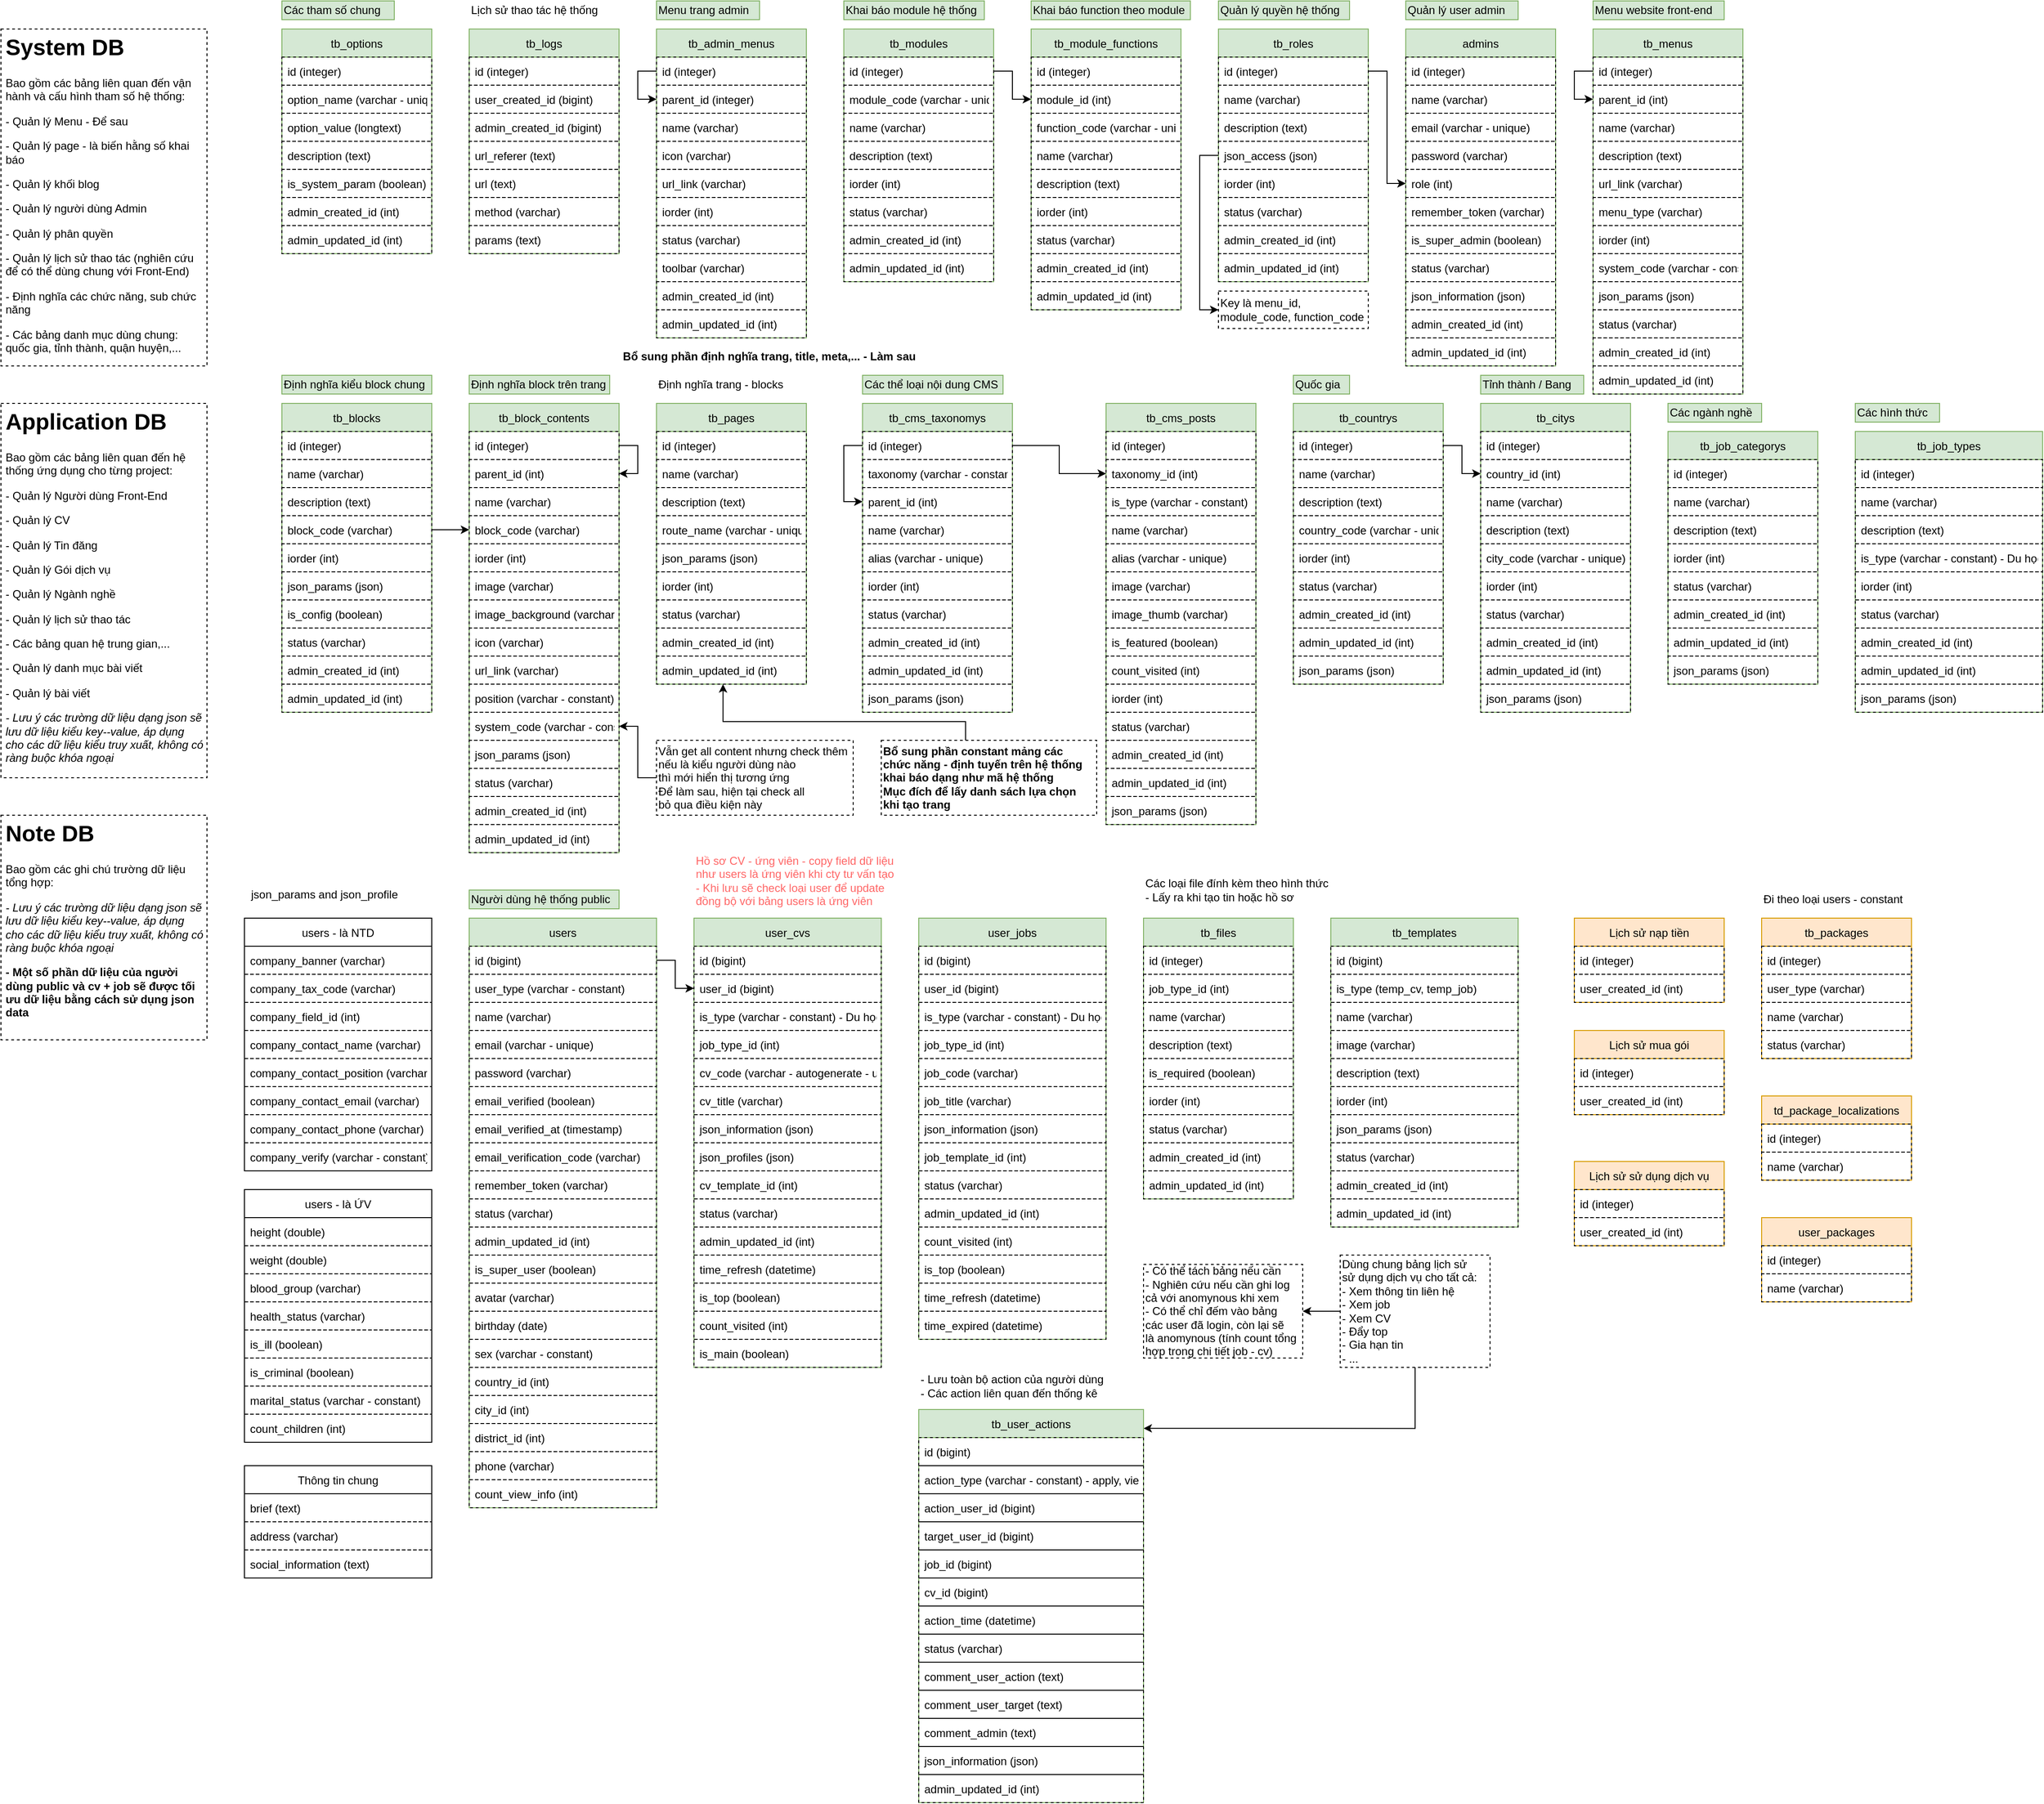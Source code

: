 <mxfile version="21.7.5" type="github">
  <diagram name="DB" id="2rnfrZr76Kta0DigwWg5">
    <mxGraphModel dx="1674" dy="754" grid="1" gridSize="10" guides="1" tooltips="1" connect="1" arrows="1" fold="1" page="1" pageScale="1" pageWidth="850" pageHeight="1100" math="0" shadow="0">
      <root>
        <mxCell id="0" />
        <mxCell id="1" parent="0" />
        <mxCell id="GEAsHtxuFE36Wij8kdK4-1" value="&lt;h1&gt;System DB&lt;br&gt;&lt;/h1&gt;&lt;p&gt;Bao gồm các bảng liên quan đến vận hành và cấu hình tham số hệ thống:&lt;/p&gt;&lt;p&gt;- Quản lý Menu - Để sau&lt;br&gt;&lt;/p&gt;&lt;p&gt;- Quản lý page - là biến hằng số khai báo&lt;br&gt;&lt;/p&gt;&lt;p&gt;- Quản lý khối blog&lt;br&gt;&lt;/p&gt;&lt;p&gt;- Quản lý người dùng Admin&lt;/p&gt;&lt;p&gt;- Quản lý phân quyền&lt;/p&gt;&lt;p&gt;- Quản lý lịch sử thao tác (nghiên cứu để có thể dùng chung với Front-End)&lt;br&gt;&lt;/p&gt;&lt;p&gt;- Định nghĩa các chức năng, sub chức năng&lt;/p&gt;&lt;p&gt;- Các bảng danh mục dùng chung: quốc gia, tỉnh thành, quận huyện,... &lt;br&gt;&lt;/p&gt;" style="text;html=1;strokeColor=default;fillColor=none;spacing=5;spacingTop=-20;whiteSpace=wrap;overflow=hidden;rounded=0;sketch=0;shadow=0;glass=0;dashed=1;" vertex="1" parent="1">
          <mxGeometry x="20" y="40" width="220" height="360" as="geometry" />
        </mxCell>
        <mxCell id="GEAsHtxuFE36Wij8kdK4-2" value="&lt;h1&gt;Application DB&lt;br&gt;&lt;/h1&gt;&lt;p&gt;Bao gồm các bảng liên quan đến hệ thống ứng dụng cho từng project:&lt;/p&gt;&lt;p&gt;- Quản lý Người dùng Front-End&lt;br&gt;&lt;/p&gt;&lt;p&gt;- Quản lý CV&lt;br&gt;&lt;/p&gt;&lt;p&gt;- Quản lý Tin đăng&lt;br&gt;&lt;/p&gt;&lt;p&gt;- Quản lý Gói dịch vụ&lt;br&gt;&lt;/p&gt;&lt;p&gt;- Quản lý Ngành nghề&lt;br&gt;&lt;/p&gt;&lt;p&gt;- Quản lý lịch sử thao tác&lt;br&gt;&lt;/p&gt;&lt;p&gt;- Các bảng quan hệ trung gian,... &lt;br&gt;&lt;/p&gt;&lt;p&gt;- Quản lý danh mục bài viết&lt;/p&gt;&lt;p&gt;- Quản lý bài viết&lt;/p&gt;&lt;p&gt;&lt;i&gt;- Lưu ý các trường dữ liệu dạng json sẽ lưu dữ liệu kiểu key--value, áp dụng cho các dữ liệu kiểu truy xuất, không có ràng buộc khóa ngoại&lt;/i&gt;&lt;br&gt;&lt;/p&gt;" style="text;html=1;strokeColor=default;fillColor=none;spacing=5;spacingTop=-20;whiteSpace=wrap;overflow=hidden;rounded=0;sketch=0;shadow=0;glass=0;dashed=1;" vertex="1" parent="1">
          <mxGeometry x="20" y="440" width="220" height="400" as="geometry" />
        </mxCell>
        <mxCell id="GEAsHtxuFE36Wij8kdK4-3" value="tb_options" style="swimlane;fontStyle=0;childLayout=stackLayout;horizontal=1;startSize=30;horizontalStack=0;resizeParent=1;resizeParentMax=0;resizeLast=0;collapsible=1;marginBottom=0;fillColor=#d5e8d4;strokeColor=#82b366;" vertex="1" parent="1">
          <mxGeometry x="320" y="40" width="160" height="240" as="geometry" />
        </mxCell>
        <mxCell id="GEAsHtxuFE36Wij8kdK4-4" value="id (integer)" style="text;strokeColor=default;fillColor=none;align=left;verticalAlign=middle;spacingLeft=4;spacingRight=4;overflow=hidden;points=[[0,0.5],[1,0.5]];portConstraint=eastwest;rotatable=0;dashed=1;" vertex="1" parent="GEAsHtxuFE36Wij8kdK4-3">
          <mxGeometry y="30" width="160" height="30" as="geometry" />
        </mxCell>
        <mxCell id="GEAsHtxuFE36Wij8kdK4-5" value="option_name (varchar - unique)" style="text;strokeColor=default;fillColor=none;align=left;verticalAlign=middle;spacingLeft=4;spacingRight=4;overflow=hidden;points=[[0,0.5],[1,0.5]];portConstraint=eastwest;rotatable=0;dashed=1;" vertex="1" parent="GEAsHtxuFE36Wij8kdK4-3">
          <mxGeometry y="60" width="160" height="30" as="geometry" />
        </mxCell>
        <mxCell id="GEAsHtxuFE36Wij8kdK4-6" value="option_value (longtext)" style="text;strokeColor=default;fillColor=none;align=left;verticalAlign=middle;spacingLeft=4;spacingRight=4;overflow=hidden;points=[[0,0.5],[1,0.5]];portConstraint=eastwest;rotatable=0;dashed=1;" vertex="1" parent="GEAsHtxuFE36Wij8kdK4-3">
          <mxGeometry y="90" width="160" height="30" as="geometry" />
        </mxCell>
        <mxCell id="GEAsHtxuFE36Wij8kdK4-7" value="description (text)" style="text;strokeColor=default;fillColor=none;align=left;verticalAlign=middle;spacingLeft=4;spacingRight=4;overflow=hidden;points=[[0,0.5],[1,0.5]];portConstraint=eastwest;rotatable=0;dashed=1;" vertex="1" parent="GEAsHtxuFE36Wij8kdK4-3">
          <mxGeometry y="120" width="160" height="30" as="geometry" />
        </mxCell>
        <mxCell id="GEAsHtxuFE36Wij8kdK4-8" value="is_system_param (boolean)" style="text;strokeColor=default;fillColor=none;align=left;verticalAlign=middle;spacingLeft=4;spacingRight=4;overflow=hidden;points=[[0,0.5],[1,0.5]];portConstraint=eastwest;rotatable=0;dashed=1;" vertex="1" parent="GEAsHtxuFE36Wij8kdK4-3">
          <mxGeometry y="150" width="160" height="30" as="geometry" />
        </mxCell>
        <mxCell id="GEAsHtxuFE36Wij8kdK4-9" value="admin_created_id (int)" style="text;strokeColor=default;fillColor=none;align=left;verticalAlign=middle;spacingLeft=4;spacingRight=4;overflow=hidden;points=[[0,0.5],[1,0.5]];portConstraint=eastwest;rotatable=0;dashed=1;" vertex="1" parent="GEAsHtxuFE36Wij8kdK4-3">
          <mxGeometry y="180" width="160" height="30" as="geometry" />
        </mxCell>
        <mxCell id="GEAsHtxuFE36Wij8kdK4-10" value="admin_updated_id (int)" style="text;strokeColor=default;fillColor=none;align=left;verticalAlign=middle;spacingLeft=4;spacingRight=4;overflow=hidden;points=[[0,0.5],[1,0.5]];portConstraint=eastwest;rotatable=0;dashed=1;" vertex="1" parent="GEAsHtxuFE36Wij8kdK4-3">
          <mxGeometry y="210" width="160" height="30" as="geometry" />
        </mxCell>
        <mxCell id="GEAsHtxuFE36Wij8kdK4-11" value="tb_logs" style="swimlane;fontStyle=0;childLayout=stackLayout;horizontal=1;startSize=30;horizontalStack=0;resizeParent=1;resizeParentMax=0;resizeLast=0;collapsible=1;marginBottom=0;fillColor=#d5e8d4;strokeColor=#82b366;" vertex="1" parent="1">
          <mxGeometry x="520" y="40" width="160" height="240" as="geometry" />
        </mxCell>
        <mxCell id="GEAsHtxuFE36Wij8kdK4-12" value="id (integer)" style="text;strokeColor=default;fillColor=none;align=left;verticalAlign=middle;spacingLeft=4;spacingRight=4;overflow=hidden;points=[[0,0.5],[1,0.5]];portConstraint=eastwest;rotatable=0;dashed=1;" vertex="1" parent="GEAsHtxuFE36Wij8kdK4-11">
          <mxGeometry y="30" width="160" height="30" as="geometry" />
        </mxCell>
        <mxCell id="GEAsHtxuFE36Wij8kdK4-13" value="user_created_id (bigint)" style="text;strokeColor=default;fillColor=none;align=left;verticalAlign=middle;spacingLeft=4;spacingRight=4;overflow=hidden;points=[[0,0.5],[1,0.5]];portConstraint=eastwest;rotatable=0;dashed=1;" vertex="1" parent="GEAsHtxuFE36Wij8kdK4-11">
          <mxGeometry y="60" width="160" height="30" as="geometry" />
        </mxCell>
        <mxCell id="GEAsHtxuFE36Wij8kdK4-14" value="admin_created_id (bigint)" style="text;strokeColor=default;fillColor=none;align=left;verticalAlign=middle;spacingLeft=4;spacingRight=4;overflow=hidden;points=[[0,0.5],[1,0.5]];portConstraint=eastwest;rotatable=0;dashed=1;" vertex="1" parent="GEAsHtxuFE36Wij8kdK4-11">
          <mxGeometry y="90" width="160" height="30" as="geometry" />
        </mxCell>
        <mxCell id="GEAsHtxuFE36Wij8kdK4-15" value="url_referer (text)" style="text;strokeColor=default;fillColor=none;align=left;verticalAlign=middle;spacingLeft=4;spacingRight=4;overflow=hidden;points=[[0,0.5],[1,0.5]];portConstraint=eastwest;rotatable=0;dashed=1;" vertex="1" parent="GEAsHtxuFE36Wij8kdK4-11">
          <mxGeometry y="120" width="160" height="30" as="geometry" />
        </mxCell>
        <mxCell id="GEAsHtxuFE36Wij8kdK4-16" value="url (text)" style="text;strokeColor=default;fillColor=none;align=left;verticalAlign=middle;spacingLeft=4;spacingRight=4;overflow=hidden;points=[[0,0.5],[1,0.5]];portConstraint=eastwest;rotatable=0;dashed=1;" vertex="1" parent="GEAsHtxuFE36Wij8kdK4-11">
          <mxGeometry y="150" width="160" height="30" as="geometry" />
        </mxCell>
        <mxCell id="GEAsHtxuFE36Wij8kdK4-17" value="method (varchar)" style="text;strokeColor=default;fillColor=none;align=left;verticalAlign=middle;spacingLeft=4;spacingRight=4;overflow=hidden;points=[[0,0.5],[1,0.5]];portConstraint=eastwest;rotatable=0;dashed=1;" vertex="1" parent="GEAsHtxuFE36Wij8kdK4-11">
          <mxGeometry y="180" width="160" height="30" as="geometry" />
        </mxCell>
        <mxCell id="GEAsHtxuFE36Wij8kdK4-18" value="params (text)" style="text;strokeColor=default;fillColor=none;align=left;verticalAlign=middle;spacingLeft=4;spacingRight=4;overflow=hidden;points=[[0,0.5],[1,0.5]];portConstraint=eastwest;rotatable=0;dashed=1;" vertex="1" parent="GEAsHtxuFE36Wij8kdK4-11">
          <mxGeometry y="210" width="160" height="30" as="geometry" />
        </mxCell>
        <mxCell id="GEAsHtxuFE36Wij8kdK4-19" value="tb_admin_menus" style="swimlane;fontStyle=0;childLayout=stackLayout;horizontal=1;startSize=30;horizontalStack=0;resizeParent=1;resizeParentMax=0;resizeLast=0;collapsible=1;marginBottom=0;fillColor=#d5e8d4;strokeColor=#82b366;" vertex="1" parent="1">
          <mxGeometry x="720" y="40" width="160" height="330" as="geometry" />
        </mxCell>
        <mxCell id="GEAsHtxuFE36Wij8kdK4-20" style="edgeStyle=orthogonalEdgeStyle;rounded=0;orthogonalLoop=1;jettySize=auto;html=1;exitX=0;exitY=0.5;exitDx=0;exitDy=0;entryX=0;entryY=0.5;entryDx=0;entryDy=0;" edge="1" parent="GEAsHtxuFE36Wij8kdK4-19" source="GEAsHtxuFE36Wij8kdK4-21" target="GEAsHtxuFE36Wij8kdK4-22">
          <mxGeometry relative="1" as="geometry">
            <Array as="points">
              <mxPoint x="-20" y="45" />
              <mxPoint x="-20" y="75" />
            </Array>
          </mxGeometry>
        </mxCell>
        <mxCell id="GEAsHtxuFE36Wij8kdK4-21" value="id (integer)" style="text;strokeColor=default;fillColor=none;align=left;verticalAlign=middle;spacingLeft=4;spacingRight=4;overflow=hidden;points=[[0,0.5],[1,0.5]];portConstraint=eastwest;rotatable=0;dashed=1;" vertex="1" parent="GEAsHtxuFE36Wij8kdK4-19">
          <mxGeometry y="30" width="160" height="30" as="geometry" />
        </mxCell>
        <mxCell id="GEAsHtxuFE36Wij8kdK4-22" value="parent_id (integer)" style="text;strokeColor=default;fillColor=none;align=left;verticalAlign=middle;spacingLeft=4;spacingRight=4;overflow=hidden;points=[[0,0.5],[1,0.5]];portConstraint=eastwest;rotatable=0;dashed=1;" vertex="1" parent="GEAsHtxuFE36Wij8kdK4-19">
          <mxGeometry y="60" width="160" height="30" as="geometry" />
        </mxCell>
        <mxCell id="GEAsHtxuFE36Wij8kdK4-23" value="name (varchar)" style="text;strokeColor=default;fillColor=none;align=left;verticalAlign=middle;spacingLeft=4;spacingRight=4;overflow=hidden;points=[[0,0.5],[1,0.5]];portConstraint=eastwest;rotatable=0;dashed=1;" vertex="1" parent="GEAsHtxuFE36Wij8kdK4-19">
          <mxGeometry y="90" width="160" height="30" as="geometry" />
        </mxCell>
        <mxCell id="GEAsHtxuFE36Wij8kdK4-24" value="icon (varchar)" style="text;strokeColor=default;fillColor=none;align=left;verticalAlign=middle;spacingLeft=4;spacingRight=4;overflow=hidden;points=[[0,0.5],[1,0.5]];portConstraint=eastwest;rotatable=0;dashed=1;" vertex="1" parent="GEAsHtxuFE36Wij8kdK4-19">
          <mxGeometry y="120" width="160" height="30" as="geometry" />
        </mxCell>
        <mxCell id="GEAsHtxuFE36Wij8kdK4-25" value="url_link (varchar)" style="text;strokeColor=default;fillColor=none;align=left;verticalAlign=middle;spacingLeft=4;spacingRight=4;overflow=hidden;points=[[0,0.5],[1,0.5]];portConstraint=eastwest;rotatable=0;dashed=1;" vertex="1" parent="GEAsHtxuFE36Wij8kdK4-19">
          <mxGeometry y="150" width="160" height="30" as="geometry" />
        </mxCell>
        <mxCell id="GEAsHtxuFE36Wij8kdK4-26" value="iorder (int)" style="text;strokeColor=default;fillColor=none;align=left;verticalAlign=middle;spacingLeft=4;spacingRight=4;overflow=hidden;points=[[0,0.5],[1,0.5]];portConstraint=eastwest;rotatable=0;dashed=1;" vertex="1" parent="GEAsHtxuFE36Wij8kdK4-19">
          <mxGeometry y="180" width="160" height="30" as="geometry" />
        </mxCell>
        <mxCell id="GEAsHtxuFE36Wij8kdK4-27" value="status (varchar)" style="text;strokeColor=default;fillColor=none;align=left;verticalAlign=middle;spacingLeft=4;spacingRight=4;overflow=hidden;points=[[0,0.5],[1,0.5]];portConstraint=eastwest;rotatable=0;dashed=1;" vertex="1" parent="GEAsHtxuFE36Wij8kdK4-19">
          <mxGeometry y="210" width="160" height="30" as="geometry" />
        </mxCell>
        <mxCell id="GEAsHtxuFE36Wij8kdK4-28" value="toolbar (varchar)" style="text;strokeColor=default;fillColor=none;align=left;verticalAlign=middle;spacingLeft=4;spacingRight=4;overflow=hidden;points=[[0,0.5],[1,0.5]];portConstraint=eastwest;rotatable=0;dashed=1;" vertex="1" parent="GEAsHtxuFE36Wij8kdK4-19">
          <mxGeometry y="240" width="160" height="30" as="geometry" />
        </mxCell>
        <mxCell id="GEAsHtxuFE36Wij8kdK4-29" value="admin_created_id (int)" style="text;strokeColor=default;fillColor=none;align=left;verticalAlign=middle;spacingLeft=4;spacingRight=4;overflow=hidden;points=[[0,0.5],[1,0.5]];portConstraint=eastwest;rotatable=0;dashed=1;" vertex="1" parent="GEAsHtxuFE36Wij8kdK4-19">
          <mxGeometry y="270" width="160" height="30" as="geometry" />
        </mxCell>
        <mxCell id="GEAsHtxuFE36Wij8kdK4-30" value="admin_updated_id (int)" style="text;strokeColor=default;fillColor=none;align=left;verticalAlign=middle;spacingLeft=4;spacingRight=4;overflow=hidden;points=[[0,0.5],[1,0.5]];portConstraint=eastwest;rotatable=0;dashed=1;" vertex="1" parent="GEAsHtxuFE36Wij8kdK4-19">
          <mxGeometry y="300" width="160" height="30" as="geometry" />
        </mxCell>
        <mxCell id="GEAsHtxuFE36Wij8kdK4-31" value="tb_modules" style="swimlane;fontStyle=0;childLayout=stackLayout;horizontal=1;startSize=30;horizontalStack=0;resizeParent=1;resizeParentMax=0;resizeLast=0;collapsible=1;marginBottom=0;fillColor=#d5e8d4;strokeColor=#82b366;" vertex="1" parent="1">
          <mxGeometry x="920" y="40" width="160" height="270" as="geometry" />
        </mxCell>
        <mxCell id="GEAsHtxuFE36Wij8kdK4-32" value="id (integer)" style="text;strokeColor=default;fillColor=none;align=left;verticalAlign=middle;spacingLeft=4;spacingRight=4;overflow=hidden;points=[[0,0.5],[1,0.5]];portConstraint=eastwest;rotatable=0;dashed=1;" vertex="1" parent="GEAsHtxuFE36Wij8kdK4-31">
          <mxGeometry y="30" width="160" height="30" as="geometry" />
        </mxCell>
        <mxCell id="GEAsHtxuFE36Wij8kdK4-33" value="module_code (varchar - unique)" style="text;strokeColor=default;fillColor=none;align=left;verticalAlign=middle;spacingLeft=4;spacingRight=4;overflow=hidden;points=[[0,0.5],[1,0.5]];portConstraint=eastwest;rotatable=0;dashed=1;" vertex="1" parent="GEAsHtxuFE36Wij8kdK4-31">
          <mxGeometry y="60" width="160" height="30" as="geometry" />
        </mxCell>
        <mxCell id="GEAsHtxuFE36Wij8kdK4-34" value="name (varchar)" style="text;strokeColor=default;fillColor=none;align=left;verticalAlign=middle;spacingLeft=4;spacingRight=4;overflow=hidden;points=[[0,0.5],[1,0.5]];portConstraint=eastwest;rotatable=0;dashed=1;" vertex="1" parent="GEAsHtxuFE36Wij8kdK4-31">
          <mxGeometry y="90" width="160" height="30" as="geometry" />
        </mxCell>
        <mxCell id="GEAsHtxuFE36Wij8kdK4-35" value="description (text)" style="text;strokeColor=default;fillColor=none;align=left;verticalAlign=middle;spacingLeft=4;spacingRight=4;overflow=hidden;points=[[0,0.5],[1,0.5]];portConstraint=eastwest;rotatable=0;dashed=1;" vertex="1" parent="GEAsHtxuFE36Wij8kdK4-31">
          <mxGeometry y="120" width="160" height="30" as="geometry" />
        </mxCell>
        <mxCell id="GEAsHtxuFE36Wij8kdK4-36" value="iorder (int)" style="text;strokeColor=default;fillColor=none;align=left;verticalAlign=middle;spacingLeft=4;spacingRight=4;overflow=hidden;points=[[0,0.5],[1,0.5]];portConstraint=eastwest;rotatable=0;dashed=1;" vertex="1" parent="GEAsHtxuFE36Wij8kdK4-31">
          <mxGeometry y="150" width="160" height="30" as="geometry" />
        </mxCell>
        <mxCell id="GEAsHtxuFE36Wij8kdK4-37" value="status (varchar)" style="text;strokeColor=default;fillColor=none;align=left;verticalAlign=middle;spacingLeft=4;spacingRight=4;overflow=hidden;points=[[0,0.5],[1,0.5]];portConstraint=eastwest;rotatable=0;dashed=1;" vertex="1" parent="GEAsHtxuFE36Wij8kdK4-31">
          <mxGeometry y="180" width="160" height="30" as="geometry" />
        </mxCell>
        <mxCell id="GEAsHtxuFE36Wij8kdK4-38" value="admin_created_id (int)" style="text;strokeColor=default;fillColor=none;align=left;verticalAlign=middle;spacingLeft=4;spacingRight=4;overflow=hidden;points=[[0,0.5],[1,0.5]];portConstraint=eastwest;rotatable=0;dashed=1;" vertex="1" parent="GEAsHtxuFE36Wij8kdK4-31">
          <mxGeometry y="210" width="160" height="30" as="geometry" />
        </mxCell>
        <mxCell id="GEAsHtxuFE36Wij8kdK4-39" value="admin_updated_id (int)" style="text;strokeColor=default;fillColor=none;align=left;verticalAlign=middle;spacingLeft=4;spacingRight=4;overflow=hidden;points=[[0,0.5],[1,0.5]];portConstraint=eastwest;rotatable=0;dashed=1;" vertex="1" parent="GEAsHtxuFE36Wij8kdK4-31">
          <mxGeometry y="240" width="160" height="30" as="geometry" />
        </mxCell>
        <mxCell id="GEAsHtxuFE36Wij8kdK4-40" value="tb_module_functions" style="swimlane;fontStyle=0;childLayout=stackLayout;horizontal=1;startSize=30;horizontalStack=0;resizeParent=1;resizeParentMax=0;resizeLast=0;collapsible=1;marginBottom=0;fillColor=#d5e8d4;strokeColor=#82b366;" vertex="1" parent="1">
          <mxGeometry x="1120" y="40" width="160" height="300" as="geometry" />
        </mxCell>
        <mxCell id="GEAsHtxuFE36Wij8kdK4-41" value="id (integer)" style="text;strokeColor=default;fillColor=none;align=left;verticalAlign=middle;spacingLeft=4;spacingRight=4;overflow=hidden;points=[[0,0.5],[1,0.5]];portConstraint=eastwest;rotatable=0;dashed=1;" vertex="1" parent="GEAsHtxuFE36Wij8kdK4-40">
          <mxGeometry y="30" width="160" height="30" as="geometry" />
        </mxCell>
        <mxCell id="GEAsHtxuFE36Wij8kdK4-42" value="module_id (int)" style="text;strokeColor=default;fillColor=none;align=left;verticalAlign=middle;spacingLeft=4;spacingRight=4;overflow=hidden;points=[[0,0.5],[1,0.5]];portConstraint=eastwest;rotatable=0;dashed=1;" vertex="1" parent="GEAsHtxuFE36Wij8kdK4-40">
          <mxGeometry y="60" width="160" height="30" as="geometry" />
        </mxCell>
        <mxCell id="GEAsHtxuFE36Wij8kdK4-43" value="function_code (varchar - unique)" style="text;strokeColor=default;fillColor=none;align=left;verticalAlign=middle;spacingLeft=4;spacingRight=4;overflow=hidden;points=[[0,0.5],[1,0.5]];portConstraint=eastwest;rotatable=0;dashed=1;" vertex="1" parent="GEAsHtxuFE36Wij8kdK4-40">
          <mxGeometry y="90" width="160" height="30" as="geometry" />
        </mxCell>
        <mxCell id="GEAsHtxuFE36Wij8kdK4-44" value="name (varchar)" style="text;strokeColor=default;fillColor=none;align=left;verticalAlign=middle;spacingLeft=4;spacingRight=4;overflow=hidden;points=[[0,0.5],[1,0.5]];portConstraint=eastwest;rotatable=0;dashed=1;" vertex="1" parent="GEAsHtxuFE36Wij8kdK4-40">
          <mxGeometry y="120" width="160" height="30" as="geometry" />
        </mxCell>
        <mxCell id="GEAsHtxuFE36Wij8kdK4-45" value="description (text)" style="text;strokeColor=default;fillColor=none;align=left;verticalAlign=middle;spacingLeft=4;spacingRight=4;overflow=hidden;points=[[0,0.5],[1,0.5]];portConstraint=eastwest;rotatable=0;dashed=1;" vertex="1" parent="GEAsHtxuFE36Wij8kdK4-40">
          <mxGeometry y="150" width="160" height="30" as="geometry" />
        </mxCell>
        <mxCell id="GEAsHtxuFE36Wij8kdK4-46" value="iorder (int)" style="text;strokeColor=default;fillColor=none;align=left;verticalAlign=middle;spacingLeft=4;spacingRight=4;overflow=hidden;points=[[0,0.5],[1,0.5]];portConstraint=eastwest;rotatable=0;dashed=1;" vertex="1" parent="GEAsHtxuFE36Wij8kdK4-40">
          <mxGeometry y="180" width="160" height="30" as="geometry" />
        </mxCell>
        <mxCell id="GEAsHtxuFE36Wij8kdK4-47" value="status (varchar)" style="text;strokeColor=default;fillColor=none;align=left;verticalAlign=middle;spacingLeft=4;spacingRight=4;overflow=hidden;points=[[0,0.5],[1,0.5]];portConstraint=eastwest;rotatable=0;dashed=1;" vertex="1" parent="GEAsHtxuFE36Wij8kdK4-40">
          <mxGeometry y="210" width="160" height="30" as="geometry" />
        </mxCell>
        <mxCell id="GEAsHtxuFE36Wij8kdK4-48" value="admin_created_id (int)" style="text;strokeColor=default;fillColor=none;align=left;verticalAlign=middle;spacingLeft=4;spacingRight=4;overflow=hidden;points=[[0,0.5],[1,0.5]];portConstraint=eastwest;rotatable=0;dashed=1;" vertex="1" parent="GEAsHtxuFE36Wij8kdK4-40">
          <mxGeometry y="240" width="160" height="30" as="geometry" />
        </mxCell>
        <mxCell id="GEAsHtxuFE36Wij8kdK4-49" value="admin_updated_id (int)" style="text;strokeColor=default;fillColor=none;align=left;verticalAlign=middle;spacingLeft=4;spacingRight=4;overflow=hidden;points=[[0,0.5],[1,0.5]];portConstraint=eastwest;rotatable=0;dashed=1;" vertex="1" parent="GEAsHtxuFE36Wij8kdK4-40">
          <mxGeometry y="270" width="160" height="30" as="geometry" />
        </mxCell>
        <mxCell id="GEAsHtxuFE36Wij8kdK4-50" style="edgeStyle=orthogonalEdgeStyle;rounded=0;orthogonalLoop=1;jettySize=auto;html=1;exitX=1;exitY=0.5;exitDx=0;exitDy=0;entryX=0;entryY=0.5;entryDx=0;entryDy=0;" edge="1" parent="1" source="GEAsHtxuFE36Wij8kdK4-32" target="GEAsHtxuFE36Wij8kdK4-42">
          <mxGeometry relative="1" as="geometry" />
        </mxCell>
        <mxCell id="GEAsHtxuFE36Wij8kdK4-51" value="tb_roles" style="swimlane;fontStyle=0;childLayout=stackLayout;horizontal=1;startSize=30;horizontalStack=0;resizeParent=1;resizeParentMax=0;resizeLast=0;collapsible=1;marginBottom=0;fillColor=#d5e8d4;strokeColor=#82b366;" vertex="1" parent="1">
          <mxGeometry x="1320" y="40" width="160" height="270" as="geometry" />
        </mxCell>
        <mxCell id="GEAsHtxuFE36Wij8kdK4-52" value="id (integer)" style="text;strokeColor=default;fillColor=none;align=left;verticalAlign=middle;spacingLeft=4;spacingRight=4;overflow=hidden;points=[[0,0.5],[1,0.5]];portConstraint=eastwest;rotatable=0;dashed=1;" vertex="1" parent="GEAsHtxuFE36Wij8kdK4-51">
          <mxGeometry y="30" width="160" height="30" as="geometry" />
        </mxCell>
        <mxCell id="GEAsHtxuFE36Wij8kdK4-53" value="name (varchar)" style="text;strokeColor=default;fillColor=none;align=left;verticalAlign=middle;spacingLeft=4;spacingRight=4;overflow=hidden;points=[[0,0.5],[1,0.5]];portConstraint=eastwest;rotatable=0;dashed=1;" vertex="1" parent="GEAsHtxuFE36Wij8kdK4-51">
          <mxGeometry y="60" width="160" height="30" as="geometry" />
        </mxCell>
        <mxCell id="GEAsHtxuFE36Wij8kdK4-54" value="description (text)" style="text;strokeColor=default;fillColor=none;align=left;verticalAlign=middle;spacingLeft=4;spacingRight=4;overflow=hidden;points=[[0,0.5],[1,0.5]];portConstraint=eastwest;rotatable=0;dashed=1;" vertex="1" parent="GEAsHtxuFE36Wij8kdK4-51">
          <mxGeometry y="90" width="160" height="30" as="geometry" />
        </mxCell>
        <mxCell id="GEAsHtxuFE36Wij8kdK4-55" value="json_access (json)" style="text;strokeColor=default;fillColor=none;align=left;verticalAlign=middle;spacingLeft=4;spacingRight=4;overflow=hidden;points=[[0,0.5],[1,0.5]];portConstraint=eastwest;rotatable=0;dashed=1;" vertex="1" parent="GEAsHtxuFE36Wij8kdK4-51">
          <mxGeometry y="120" width="160" height="30" as="geometry" />
        </mxCell>
        <mxCell id="GEAsHtxuFE36Wij8kdK4-56" value="iorder (int)" style="text;strokeColor=default;fillColor=none;align=left;verticalAlign=middle;spacingLeft=4;spacingRight=4;overflow=hidden;points=[[0,0.5],[1,0.5]];portConstraint=eastwest;rotatable=0;dashed=1;" vertex="1" parent="GEAsHtxuFE36Wij8kdK4-51">
          <mxGeometry y="150" width="160" height="30" as="geometry" />
        </mxCell>
        <mxCell id="GEAsHtxuFE36Wij8kdK4-57" value="status (varchar)" style="text;strokeColor=default;fillColor=none;align=left;verticalAlign=middle;spacingLeft=4;spacingRight=4;overflow=hidden;points=[[0,0.5],[1,0.5]];portConstraint=eastwest;rotatable=0;dashed=1;" vertex="1" parent="GEAsHtxuFE36Wij8kdK4-51">
          <mxGeometry y="180" width="160" height="30" as="geometry" />
        </mxCell>
        <mxCell id="GEAsHtxuFE36Wij8kdK4-58" value="admin_created_id (int)" style="text;strokeColor=default;fillColor=none;align=left;verticalAlign=middle;spacingLeft=4;spacingRight=4;overflow=hidden;points=[[0,0.5],[1,0.5]];portConstraint=eastwest;rotatable=0;dashed=1;" vertex="1" parent="GEAsHtxuFE36Wij8kdK4-51">
          <mxGeometry y="210" width="160" height="30" as="geometry" />
        </mxCell>
        <mxCell id="GEAsHtxuFE36Wij8kdK4-59" value="admin_updated_id (int)" style="text;strokeColor=default;fillColor=none;align=left;verticalAlign=middle;spacingLeft=4;spacingRight=4;overflow=hidden;points=[[0,0.5],[1,0.5]];portConstraint=eastwest;rotatable=0;dashed=1;" vertex="1" parent="GEAsHtxuFE36Wij8kdK4-51">
          <mxGeometry y="240" width="160" height="30" as="geometry" />
        </mxCell>
        <mxCell id="GEAsHtxuFE36Wij8kdK4-60" value="admins" style="swimlane;fontStyle=0;childLayout=stackLayout;horizontal=1;startSize=30;horizontalStack=0;resizeParent=1;resizeParentMax=0;resizeLast=0;collapsible=1;marginBottom=0;fillColor=#d5e8d4;strokeColor=#82b366;" vertex="1" parent="1">
          <mxGeometry x="1520" y="40" width="160" height="360" as="geometry" />
        </mxCell>
        <mxCell id="GEAsHtxuFE36Wij8kdK4-61" value="id (integer)" style="text;strokeColor=default;fillColor=none;align=left;verticalAlign=middle;spacingLeft=4;spacingRight=4;overflow=hidden;points=[[0,0.5],[1,0.5]];portConstraint=eastwest;rotatable=0;dashed=1;" vertex="1" parent="GEAsHtxuFE36Wij8kdK4-60">
          <mxGeometry y="30" width="160" height="30" as="geometry" />
        </mxCell>
        <mxCell id="GEAsHtxuFE36Wij8kdK4-62" value="name (varchar)" style="text;strokeColor=default;fillColor=none;align=left;verticalAlign=middle;spacingLeft=4;spacingRight=4;overflow=hidden;points=[[0,0.5],[1,0.5]];portConstraint=eastwest;rotatable=0;dashed=1;" vertex="1" parent="GEAsHtxuFE36Wij8kdK4-60">
          <mxGeometry y="60" width="160" height="30" as="geometry" />
        </mxCell>
        <mxCell id="GEAsHtxuFE36Wij8kdK4-63" value="email (varchar - unique)" style="text;strokeColor=default;fillColor=none;align=left;verticalAlign=middle;spacingLeft=4;spacingRight=4;overflow=hidden;points=[[0,0.5],[1,0.5]];portConstraint=eastwest;rotatable=0;dashed=1;" vertex="1" parent="GEAsHtxuFE36Wij8kdK4-60">
          <mxGeometry y="90" width="160" height="30" as="geometry" />
        </mxCell>
        <mxCell id="GEAsHtxuFE36Wij8kdK4-64" value="password (varchar)" style="text;strokeColor=default;fillColor=none;align=left;verticalAlign=middle;spacingLeft=4;spacingRight=4;overflow=hidden;points=[[0,0.5],[1,0.5]];portConstraint=eastwest;rotatable=0;dashed=1;" vertex="1" parent="GEAsHtxuFE36Wij8kdK4-60">
          <mxGeometry y="120" width="160" height="30" as="geometry" />
        </mxCell>
        <mxCell id="GEAsHtxuFE36Wij8kdK4-65" value="role (int)" style="text;strokeColor=default;fillColor=none;align=left;verticalAlign=middle;spacingLeft=4;spacingRight=4;overflow=hidden;points=[[0,0.5],[1,0.5]];portConstraint=eastwest;rotatable=0;dashed=1;" vertex="1" parent="GEAsHtxuFE36Wij8kdK4-60">
          <mxGeometry y="150" width="160" height="30" as="geometry" />
        </mxCell>
        <mxCell id="GEAsHtxuFE36Wij8kdK4-66" value="remember_token (varchar)" style="text;strokeColor=default;fillColor=none;align=left;verticalAlign=middle;spacingLeft=4;spacingRight=4;overflow=hidden;points=[[0,0.5],[1,0.5]];portConstraint=eastwest;rotatable=0;dashed=1;" vertex="1" parent="GEAsHtxuFE36Wij8kdK4-60">
          <mxGeometry y="180" width="160" height="30" as="geometry" />
        </mxCell>
        <mxCell id="GEAsHtxuFE36Wij8kdK4-67" value="is_super_admin (boolean)" style="text;strokeColor=default;fillColor=none;align=left;verticalAlign=middle;spacingLeft=4;spacingRight=4;overflow=hidden;points=[[0,0.5],[1,0.5]];portConstraint=eastwest;rotatable=0;dashed=1;" vertex="1" parent="GEAsHtxuFE36Wij8kdK4-60">
          <mxGeometry y="210" width="160" height="30" as="geometry" />
        </mxCell>
        <mxCell id="GEAsHtxuFE36Wij8kdK4-68" value="status (varchar)" style="text;strokeColor=default;fillColor=none;align=left;verticalAlign=middle;spacingLeft=4;spacingRight=4;overflow=hidden;points=[[0,0.5],[1,0.5]];portConstraint=eastwest;rotatable=0;dashed=1;" vertex="1" parent="GEAsHtxuFE36Wij8kdK4-60">
          <mxGeometry y="240" width="160" height="30" as="geometry" />
        </mxCell>
        <mxCell id="GEAsHtxuFE36Wij8kdK4-69" value="json_information (json)" style="text;strokeColor=default;fillColor=none;align=left;verticalAlign=middle;spacingLeft=4;spacingRight=4;overflow=hidden;points=[[0,0.5],[1,0.5]];portConstraint=eastwest;rotatable=0;dashed=1;" vertex="1" parent="GEAsHtxuFE36Wij8kdK4-60">
          <mxGeometry y="270" width="160" height="30" as="geometry" />
        </mxCell>
        <mxCell id="GEAsHtxuFE36Wij8kdK4-70" value="admin_created_id (int)" style="text;strokeColor=default;fillColor=none;align=left;verticalAlign=middle;spacingLeft=4;spacingRight=4;overflow=hidden;points=[[0,0.5],[1,0.5]];portConstraint=eastwest;rotatable=0;dashed=1;" vertex="1" parent="GEAsHtxuFE36Wij8kdK4-60">
          <mxGeometry y="300" width="160" height="30" as="geometry" />
        </mxCell>
        <mxCell id="GEAsHtxuFE36Wij8kdK4-71" value="admin_updated_id (int)" style="text;strokeColor=default;fillColor=none;align=left;verticalAlign=middle;spacingLeft=4;spacingRight=4;overflow=hidden;points=[[0,0.5],[1,0.5]];portConstraint=eastwest;rotatable=0;dashed=1;" vertex="1" parent="GEAsHtxuFE36Wij8kdK4-60">
          <mxGeometry y="330" width="160" height="30" as="geometry" />
        </mxCell>
        <mxCell id="GEAsHtxuFE36Wij8kdK4-72" style="edgeStyle=orthogonalEdgeStyle;rounded=0;orthogonalLoop=1;jettySize=auto;html=1;exitX=1;exitY=0.5;exitDx=0;exitDy=0;entryX=0;entryY=0.5;entryDx=0;entryDy=0;" edge="1" parent="1" source="GEAsHtxuFE36Wij8kdK4-52" target="GEAsHtxuFE36Wij8kdK4-65">
          <mxGeometry relative="1" as="geometry" />
        </mxCell>
        <mxCell id="GEAsHtxuFE36Wij8kdK4-73" value="&lt;div align=&quot;left&quot;&gt;Các tham số chung&lt;/div&gt;" style="text;html=1;align=left;verticalAlign=middle;resizable=0;points=[];autosize=1;strokeColor=#82b366;fillColor=#d5e8d4;" vertex="1" parent="1">
          <mxGeometry x="320" y="10" width="120" height="20" as="geometry" />
        </mxCell>
        <mxCell id="GEAsHtxuFE36Wij8kdK4-74" value="Lịch sử thao tác hệ thống" style="text;html=1;align=left;verticalAlign=middle;resizable=0;points=[];autosize=1;strokeColor=none;fillColor=none;" vertex="1" parent="1">
          <mxGeometry x="520" y="10" width="150" height="20" as="geometry" />
        </mxCell>
        <mxCell id="GEAsHtxuFE36Wij8kdK4-75" value="Menu trang admin" style="text;html=1;align=left;verticalAlign=middle;resizable=0;points=[];autosize=1;strokeColor=#82b366;fillColor=#d5e8d4;" vertex="1" parent="1">
          <mxGeometry x="720" y="10" width="110" height="20" as="geometry" />
        </mxCell>
        <mxCell id="GEAsHtxuFE36Wij8kdK4-76" value="Khai báo module hệ thống" style="text;html=1;align=left;verticalAlign=middle;resizable=0;points=[];autosize=1;strokeColor=#82b366;fillColor=#d5e8d4;" vertex="1" parent="1">
          <mxGeometry x="920" y="10" width="150" height="20" as="geometry" />
        </mxCell>
        <mxCell id="GEAsHtxuFE36Wij8kdK4-77" value="Khai báo function theo module" style="text;html=1;align=left;verticalAlign=middle;resizable=0;points=[];autosize=1;strokeColor=#82b366;fillColor=#d5e8d4;" vertex="1" parent="1">
          <mxGeometry x="1120" y="10" width="170" height="20" as="geometry" />
        </mxCell>
        <mxCell id="GEAsHtxuFE36Wij8kdK4-78" value="Quản lý quyền hệ thống" style="text;html=1;align=left;verticalAlign=middle;resizable=0;points=[];autosize=1;strokeColor=#82b366;fillColor=#d5e8d4;" vertex="1" parent="1">
          <mxGeometry x="1320" y="10" width="140" height="20" as="geometry" />
        </mxCell>
        <mxCell id="GEAsHtxuFE36Wij8kdK4-79" value="Quản lý user admin" style="text;html=1;align=left;verticalAlign=middle;resizable=0;points=[];autosize=1;strokeColor=#82b366;fillColor=#d5e8d4;" vertex="1" parent="1">
          <mxGeometry x="1520" y="10" width="120" height="20" as="geometry" />
        </mxCell>
        <mxCell id="GEAsHtxuFE36Wij8kdK4-80" value="users" style="swimlane;fontStyle=0;childLayout=stackLayout;horizontal=1;startSize=30;horizontalStack=0;resizeParent=1;resizeParentMax=0;resizeLast=0;collapsible=1;marginBottom=0;fillColor=#d5e8d4;strokeColor=#82b366;" vertex="1" parent="1">
          <mxGeometry x="520" y="990" width="200" height="630" as="geometry" />
        </mxCell>
        <mxCell id="GEAsHtxuFE36Wij8kdK4-81" value="id (bigint)" style="text;strokeColor=default;fillColor=none;align=left;verticalAlign=middle;spacingLeft=4;spacingRight=4;overflow=hidden;points=[[0,0.5],[1,0.5]];portConstraint=eastwest;rotatable=0;dashed=1;" vertex="1" parent="GEAsHtxuFE36Wij8kdK4-80">
          <mxGeometry y="30" width="200" height="30" as="geometry" />
        </mxCell>
        <mxCell id="GEAsHtxuFE36Wij8kdK4-82" value="user_type (varchar - constant)" style="text;strokeColor=default;fillColor=none;align=left;verticalAlign=middle;spacingLeft=4;spacingRight=4;overflow=hidden;points=[[0,0.5],[1,0.5]];portConstraint=eastwest;rotatable=0;dashed=1;" vertex="1" parent="GEAsHtxuFE36Wij8kdK4-80">
          <mxGeometry y="60" width="200" height="30" as="geometry" />
        </mxCell>
        <mxCell id="GEAsHtxuFE36Wij8kdK4-83" value="name (varchar)" style="text;strokeColor=default;fillColor=none;align=left;verticalAlign=middle;spacingLeft=4;spacingRight=4;overflow=hidden;points=[[0,0.5],[1,0.5]];portConstraint=eastwest;rotatable=0;dashed=1;" vertex="1" parent="GEAsHtxuFE36Wij8kdK4-80">
          <mxGeometry y="90" width="200" height="30" as="geometry" />
        </mxCell>
        <mxCell id="GEAsHtxuFE36Wij8kdK4-84" value="email (varchar - unique)" style="text;strokeColor=default;fillColor=none;align=left;verticalAlign=middle;spacingLeft=4;spacingRight=4;overflow=hidden;points=[[0,0.5],[1,0.5]];portConstraint=eastwest;rotatable=0;dashed=1;" vertex="1" parent="GEAsHtxuFE36Wij8kdK4-80">
          <mxGeometry y="120" width="200" height="30" as="geometry" />
        </mxCell>
        <mxCell id="GEAsHtxuFE36Wij8kdK4-85" value="password (varchar)" style="text;strokeColor=default;fillColor=none;align=left;verticalAlign=middle;spacingLeft=4;spacingRight=4;overflow=hidden;points=[[0,0.5],[1,0.5]];portConstraint=eastwest;rotatable=0;dashed=1;" vertex="1" parent="GEAsHtxuFE36Wij8kdK4-80">
          <mxGeometry y="150" width="200" height="30" as="geometry" />
        </mxCell>
        <mxCell id="GEAsHtxuFE36Wij8kdK4-86" value="email_verified (boolean)" style="text;strokeColor=default;fillColor=none;align=left;verticalAlign=middle;spacingLeft=4;spacingRight=4;overflow=hidden;points=[[0,0.5],[1,0.5]];portConstraint=eastwest;rotatable=0;dashed=1;" vertex="1" parent="GEAsHtxuFE36Wij8kdK4-80">
          <mxGeometry y="180" width="200" height="30" as="geometry" />
        </mxCell>
        <mxCell id="GEAsHtxuFE36Wij8kdK4-87" value="email_verified_at (timestamp)" style="text;strokeColor=default;fillColor=none;align=left;verticalAlign=middle;spacingLeft=4;spacingRight=4;overflow=hidden;points=[[0,0.5],[1,0.5]];portConstraint=eastwest;rotatable=0;dashed=1;" vertex="1" parent="GEAsHtxuFE36Wij8kdK4-80">
          <mxGeometry y="210" width="200" height="30" as="geometry" />
        </mxCell>
        <mxCell id="GEAsHtxuFE36Wij8kdK4-88" value="email_verification_code (varchar)" style="text;strokeColor=default;fillColor=none;align=left;verticalAlign=middle;spacingLeft=4;spacingRight=4;overflow=hidden;points=[[0,0.5],[1,0.5]];portConstraint=eastwest;rotatable=0;dashed=1;" vertex="1" parent="GEAsHtxuFE36Wij8kdK4-80">
          <mxGeometry y="240" width="200" height="30" as="geometry" />
        </mxCell>
        <mxCell id="GEAsHtxuFE36Wij8kdK4-89" value="remember_token (varchar)" style="text;strokeColor=default;fillColor=none;align=left;verticalAlign=middle;spacingLeft=4;spacingRight=4;overflow=hidden;points=[[0,0.5],[1,0.5]];portConstraint=eastwest;rotatable=0;dashed=1;" vertex="1" parent="GEAsHtxuFE36Wij8kdK4-80">
          <mxGeometry y="270" width="200" height="30" as="geometry" />
        </mxCell>
        <mxCell id="GEAsHtxuFE36Wij8kdK4-90" value="status (varchar)" style="text;strokeColor=default;fillColor=none;align=left;verticalAlign=middle;spacingLeft=4;spacingRight=4;overflow=hidden;points=[[0,0.5],[1,0.5]];portConstraint=eastwest;rotatable=0;dashed=1;" vertex="1" parent="GEAsHtxuFE36Wij8kdK4-80">
          <mxGeometry y="300" width="200" height="30" as="geometry" />
        </mxCell>
        <mxCell id="GEAsHtxuFE36Wij8kdK4-91" value="admin_updated_id (int)" style="text;strokeColor=default;fillColor=none;align=left;verticalAlign=middle;spacingLeft=4;spacingRight=4;overflow=hidden;points=[[0,0.5],[1,0.5]];portConstraint=eastwest;rotatable=0;dashed=1;" vertex="1" parent="GEAsHtxuFE36Wij8kdK4-80">
          <mxGeometry y="330" width="200" height="30" as="geometry" />
        </mxCell>
        <mxCell id="GEAsHtxuFE36Wij8kdK4-92" value="is_super_user (boolean)" style="text;strokeColor=default;fillColor=none;align=left;verticalAlign=middle;spacingLeft=4;spacingRight=4;overflow=hidden;points=[[0,0.5],[1,0.5]];portConstraint=eastwest;rotatable=0;dashed=1;" vertex="1" parent="GEAsHtxuFE36Wij8kdK4-80">
          <mxGeometry y="360" width="200" height="30" as="geometry" />
        </mxCell>
        <mxCell id="GEAsHtxuFE36Wij8kdK4-93" value="avatar (varchar)" style="text;strokeColor=default;fillColor=none;align=left;verticalAlign=middle;spacingLeft=4;spacingRight=4;overflow=hidden;points=[[0,0.5],[1,0.5]];portConstraint=eastwest;rotatable=0;dashed=1;" vertex="1" parent="GEAsHtxuFE36Wij8kdK4-80">
          <mxGeometry y="390" width="200" height="30" as="geometry" />
        </mxCell>
        <mxCell id="GEAsHtxuFE36Wij8kdK4-94" value="birthday (date)" style="text;strokeColor=default;fillColor=none;align=left;verticalAlign=middle;spacingLeft=4;spacingRight=4;overflow=hidden;points=[[0,0.5],[1,0.5]];portConstraint=eastwest;rotatable=0;dashed=1;" vertex="1" parent="GEAsHtxuFE36Wij8kdK4-80">
          <mxGeometry y="420" width="200" height="30" as="geometry" />
        </mxCell>
        <mxCell id="GEAsHtxuFE36Wij8kdK4-95" value="sex (varchar - constant)" style="text;strokeColor=default;fillColor=none;align=left;verticalAlign=middle;spacingLeft=4;spacingRight=4;overflow=hidden;points=[[0,0.5],[1,0.5]];portConstraint=eastwest;rotatable=0;dashed=1;" vertex="1" parent="GEAsHtxuFE36Wij8kdK4-80">
          <mxGeometry y="450" width="200" height="30" as="geometry" />
        </mxCell>
        <mxCell id="GEAsHtxuFE36Wij8kdK4-96" value="country_id (int)" style="text;strokeColor=default;fillColor=none;align=left;verticalAlign=middle;spacingLeft=4;spacingRight=4;overflow=hidden;points=[[0,0.5],[1,0.5]];portConstraint=eastwest;rotatable=0;dashed=1;" vertex="1" parent="GEAsHtxuFE36Wij8kdK4-80">
          <mxGeometry y="480" width="200" height="30" as="geometry" />
        </mxCell>
        <mxCell id="GEAsHtxuFE36Wij8kdK4-97" value="city_id (int)" style="text;strokeColor=default;fillColor=none;align=left;verticalAlign=middle;spacingLeft=4;spacingRight=4;overflow=hidden;points=[[0,0.5],[1,0.5]];portConstraint=eastwest;rotatable=0;dashed=1;" vertex="1" parent="GEAsHtxuFE36Wij8kdK4-80">
          <mxGeometry y="510" width="200" height="30" as="geometry" />
        </mxCell>
        <mxCell id="GEAsHtxuFE36Wij8kdK4-98" value="district_id (int)" style="text;strokeColor=default;fillColor=none;align=left;verticalAlign=middle;spacingLeft=4;spacingRight=4;overflow=hidden;points=[[0,0.5],[1,0.5]];portConstraint=eastwest;rotatable=0;dashed=1;" vertex="1" parent="GEAsHtxuFE36Wij8kdK4-80">
          <mxGeometry y="540" width="200" height="30" as="geometry" />
        </mxCell>
        <mxCell id="GEAsHtxuFE36Wij8kdK4-99" value="phone (varchar)" style="text;strokeColor=default;fillColor=none;align=left;verticalAlign=middle;spacingLeft=4;spacingRight=4;overflow=hidden;points=[[0,0.5],[1,0.5]];portConstraint=eastwest;rotatable=0;dashed=1;" vertex="1" parent="GEAsHtxuFE36Wij8kdK4-80">
          <mxGeometry y="570" width="200" height="30" as="geometry" />
        </mxCell>
        <mxCell id="GEAsHtxuFE36Wij8kdK4-100" value="count_view_info (int)" style="text;strokeColor=default;fillColor=none;align=left;verticalAlign=middle;spacingLeft=4;spacingRight=4;overflow=hidden;points=[[0,0.5],[1,0.5]];portConstraint=eastwest;rotatable=0;dashed=1;" vertex="1" parent="GEAsHtxuFE36Wij8kdK4-80">
          <mxGeometry y="600" width="200" height="30" as="geometry" />
        </mxCell>
        <mxCell id="GEAsHtxuFE36Wij8kdK4-101" value="user_jobs" style="swimlane;fontStyle=0;childLayout=stackLayout;horizontal=1;startSize=30;horizontalStack=0;resizeParent=1;resizeParentMax=0;resizeLast=0;collapsible=1;marginBottom=0;fillColor=#d5e8d4;strokeColor=#82b366;" vertex="1" parent="1">
          <mxGeometry x="1000" y="990" width="200" height="450" as="geometry" />
        </mxCell>
        <mxCell id="GEAsHtxuFE36Wij8kdK4-102" value="id (bigint)" style="text;strokeColor=default;fillColor=none;align=left;verticalAlign=middle;spacingLeft=4;spacingRight=4;overflow=hidden;points=[[0,0.5],[1,0.5]];portConstraint=eastwest;rotatable=0;dashed=1;" vertex="1" parent="GEAsHtxuFE36Wij8kdK4-101">
          <mxGeometry y="30" width="200" height="30" as="geometry" />
        </mxCell>
        <mxCell id="GEAsHtxuFE36Wij8kdK4-103" value="user_id (bigint)" style="text;strokeColor=default;fillColor=none;align=left;verticalAlign=middle;spacingLeft=4;spacingRight=4;overflow=hidden;points=[[0,0.5],[1,0.5]];portConstraint=eastwest;rotatable=0;dashed=1;" vertex="1" parent="GEAsHtxuFE36Wij8kdK4-101">
          <mxGeometry y="60" width="200" height="30" as="geometry" />
        </mxCell>
        <mxCell id="GEAsHtxuFE36Wij8kdK4-104" value="is_type (varchar - constant) - Du học / XKLĐ" style="text;strokeColor=default;fillColor=none;align=left;verticalAlign=middle;spacingLeft=4;spacingRight=4;overflow=hidden;points=[[0,0.5],[1,0.5]];portConstraint=eastwest;rotatable=0;dashed=1;" vertex="1" parent="GEAsHtxuFE36Wij8kdK4-101">
          <mxGeometry y="90" width="200" height="30" as="geometry" />
        </mxCell>
        <mxCell id="GEAsHtxuFE36Wij8kdK4-105" value="job_type_id (int)" style="text;strokeColor=default;fillColor=none;align=left;verticalAlign=middle;spacingLeft=4;spacingRight=4;overflow=hidden;points=[[0,0.5],[1,0.5]];portConstraint=eastwest;rotatable=0;dashed=1;" vertex="1" parent="GEAsHtxuFE36Wij8kdK4-101">
          <mxGeometry y="120" width="200" height="30" as="geometry" />
        </mxCell>
        <mxCell id="GEAsHtxuFE36Wij8kdK4-106" value="job_code (varchar)" style="text;strokeColor=default;fillColor=none;align=left;verticalAlign=middle;spacingLeft=4;spacingRight=4;overflow=hidden;points=[[0,0.5],[1,0.5]];portConstraint=eastwest;rotatable=0;dashed=1;" vertex="1" parent="GEAsHtxuFE36Wij8kdK4-101">
          <mxGeometry y="150" width="200" height="30" as="geometry" />
        </mxCell>
        <mxCell id="GEAsHtxuFE36Wij8kdK4-107" value="job_title (varchar)" style="text;strokeColor=default;fillColor=none;align=left;verticalAlign=middle;spacingLeft=4;spacingRight=4;overflow=hidden;points=[[0,0.5],[1,0.5]];portConstraint=eastwest;rotatable=0;dashed=1;" vertex="1" parent="GEAsHtxuFE36Wij8kdK4-101">
          <mxGeometry y="180" width="200" height="30" as="geometry" />
        </mxCell>
        <mxCell id="GEAsHtxuFE36Wij8kdK4-108" value="json_information (json)" style="text;strokeColor=default;fillColor=none;align=left;verticalAlign=middle;spacingLeft=4;spacingRight=4;overflow=hidden;points=[[0,0.5],[1,0.5]];portConstraint=eastwest;rotatable=0;dashed=1;" vertex="1" parent="GEAsHtxuFE36Wij8kdK4-101">
          <mxGeometry y="210" width="200" height="30" as="geometry" />
        </mxCell>
        <mxCell id="GEAsHtxuFE36Wij8kdK4-109" value="job_template_id (int)" style="text;strokeColor=default;fillColor=none;align=left;verticalAlign=middle;spacingLeft=4;spacingRight=4;overflow=hidden;points=[[0,0.5],[1,0.5]];portConstraint=eastwest;rotatable=0;dashed=1;" vertex="1" parent="GEAsHtxuFE36Wij8kdK4-101">
          <mxGeometry y="240" width="200" height="30" as="geometry" />
        </mxCell>
        <mxCell id="GEAsHtxuFE36Wij8kdK4-110" value="status (varchar)" style="text;strokeColor=default;fillColor=none;align=left;verticalAlign=middle;spacingLeft=4;spacingRight=4;overflow=hidden;points=[[0,0.5],[1,0.5]];portConstraint=eastwest;rotatable=0;dashed=1;" vertex="1" parent="GEAsHtxuFE36Wij8kdK4-101">
          <mxGeometry y="270" width="200" height="30" as="geometry" />
        </mxCell>
        <mxCell id="GEAsHtxuFE36Wij8kdK4-111" value="admin_updated_id (int)" style="text;strokeColor=default;fillColor=none;align=left;verticalAlign=middle;spacingLeft=4;spacingRight=4;overflow=hidden;points=[[0,0.5],[1,0.5]];portConstraint=eastwest;rotatable=0;dashed=1;" vertex="1" parent="GEAsHtxuFE36Wij8kdK4-101">
          <mxGeometry y="300" width="200" height="30" as="geometry" />
        </mxCell>
        <mxCell id="GEAsHtxuFE36Wij8kdK4-112" value="count_visited (int)" style="text;strokeColor=default;fillColor=none;align=left;verticalAlign=middle;spacingLeft=4;spacingRight=4;overflow=hidden;points=[[0,0.5],[1,0.5]];portConstraint=eastwest;rotatable=0;dashed=1;" vertex="1" parent="GEAsHtxuFE36Wij8kdK4-101">
          <mxGeometry y="330" width="200" height="30" as="geometry" />
        </mxCell>
        <mxCell id="GEAsHtxuFE36Wij8kdK4-113" value="is_top (boolean)" style="text;strokeColor=default;fillColor=none;align=left;verticalAlign=middle;spacingLeft=4;spacingRight=4;overflow=hidden;points=[[0,0.5],[1,0.5]];portConstraint=eastwest;rotatable=0;dashed=1;" vertex="1" parent="GEAsHtxuFE36Wij8kdK4-101">
          <mxGeometry y="360" width="200" height="30" as="geometry" />
        </mxCell>
        <mxCell id="GEAsHtxuFE36Wij8kdK4-114" value="time_refresh (datetime)" style="text;strokeColor=default;fillColor=none;align=left;verticalAlign=middle;spacingLeft=4;spacingRight=4;overflow=hidden;points=[[0,0.5],[1,0.5]];portConstraint=eastwest;rotatable=0;dashed=1;" vertex="1" parent="GEAsHtxuFE36Wij8kdK4-101">
          <mxGeometry y="390" width="200" height="30" as="geometry" />
        </mxCell>
        <mxCell id="GEAsHtxuFE36Wij8kdK4-115" value="time_expired (datetime)" style="text;strokeColor=default;fillColor=none;align=left;verticalAlign=middle;spacingLeft=4;spacingRight=4;overflow=hidden;points=[[0,0.5],[1,0.5]];portConstraint=eastwest;rotatable=0;dashed=1;" vertex="1" parent="GEAsHtxuFE36Wij8kdK4-101">
          <mxGeometry y="420" width="200" height="30" as="geometry" />
        </mxCell>
        <mxCell id="GEAsHtxuFE36Wij8kdK4-116" value="tb_packages" style="swimlane;fontStyle=0;childLayout=stackLayout;horizontal=1;startSize=30;horizontalStack=0;resizeParent=1;resizeParentMax=0;resizeLast=0;collapsible=1;marginBottom=0;fillColor=#ffe6cc;strokeColor=#d79b00;" vertex="1" parent="1">
          <mxGeometry x="1900" y="990" width="160" height="150" as="geometry" />
        </mxCell>
        <mxCell id="GEAsHtxuFE36Wij8kdK4-117" value="id (integer)" style="text;strokeColor=default;fillColor=none;align=left;verticalAlign=middle;spacingLeft=4;spacingRight=4;overflow=hidden;points=[[0,0.5],[1,0.5]];portConstraint=eastwest;rotatable=0;dashed=1;" vertex="1" parent="GEAsHtxuFE36Wij8kdK4-116">
          <mxGeometry y="30" width="160" height="30" as="geometry" />
        </mxCell>
        <mxCell id="GEAsHtxuFE36Wij8kdK4-118" value="user_type (varchar)" style="text;strokeColor=default;fillColor=none;align=left;verticalAlign=middle;spacingLeft=4;spacingRight=4;overflow=hidden;points=[[0,0.5],[1,0.5]];portConstraint=eastwest;rotatable=0;dashed=1;" vertex="1" parent="GEAsHtxuFE36Wij8kdK4-116">
          <mxGeometry y="60" width="160" height="30" as="geometry" />
        </mxCell>
        <mxCell id="GEAsHtxuFE36Wij8kdK4-119" value="name (varchar)" style="text;strokeColor=default;fillColor=none;align=left;verticalAlign=middle;spacingLeft=4;spacingRight=4;overflow=hidden;points=[[0,0.5],[1,0.5]];portConstraint=eastwest;rotatable=0;dashed=1;" vertex="1" parent="GEAsHtxuFE36Wij8kdK4-116">
          <mxGeometry y="90" width="160" height="30" as="geometry" />
        </mxCell>
        <mxCell id="GEAsHtxuFE36Wij8kdK4-120" value="status (varchar)" style="text;strokeColor=default;fillColor=none;align=left;verticalAlign=middle;spacingLeft=4;spacingRight=4;overflow=hidden;points=[[0,0.5],[1,0.5]];portConstraint=eastwest;rotatable=0;dashed=1;" vertex="1" parent="GEAsHtxuFE36Wij8kdK4-116">
          <mxGeometry y="120" width="160" height="30" as="geometry" />
        </mxCell>
        <mxCell id="GEAsHtxuFE36Wij8kdK4-121" value="td_package_localizations" style="swimlane;fontStyle=0;childLayout=stackLayout;horizontal=1;startSize=30;horizontalStack=0;resizeParent=1;resizeParentMax=0;resizeLast=0;collapsible=1;marginBottom=0;fillColor=#ffe6cc;strokeColor=#d79b00;" vertex="1" parent="1">
          <mxGeometry x="1900" y="1180" width="160" height="90" as="geometry" />
        </mxCell>
        <mxCell id="GEAsHtxuFE36Wij8kdK4-122" value="id (integer)" style="text;strokeColor=default;fillColor=none;align=left;verticalAlign=middle;spacingLeft=4;spacingRight=4;overflow=hidden;points=[[0,0.5],[1,0.5]];portConstraint=eastwest;rotatable=0;dashed=1;" vertex="1" parent="GEAsHtxuFE36Wij8kdK4-121">
          <mxGeometry y="30" width="160" height="30" as="geometry" />
        </mxCell>
        <mxCell id="GEAsHtxuFE36Wij8kdK4-123" value="name (varchar)" style="text;strokeColor=default;fillColor=none;align=left;verticalAlign=middle;spacingLeft=4;spacingRight=4;overflow=hidden;points=[[0,0.5],[1,0.5]];portConstraint=eastwest;rotatable=0;dashed=1;" vertex="1" parent="GEAsHtxuFE36Wij8kdK4-121">
          <mxGeometry y="60" width="160" height="30" as="geometry" />
        </mxCell>
        <mxCell id="GEAsHtxuFE36Wij8kdK4-124" value="&lt;div align=&quot;left&quot;&gt;Đi theo loại users - constant&lt;/div&gt;" style="text;html=1;align=left;verticalAlign=middle;resizable=0;points=[];autosize=1;strokeColor=none;fillColor=none;" vertex="1" parent="1">
          <mxGeometry x="1900" y="960" width="160" height="20" as="geometry" />
        </mxCell>
        <mxCell id="GEAsHtxuFE36Wij8kdK4-125" value="tb_job_categorys" style="swimlane;fontStyle=0;childLayout=stackLayout;horizontal=1;startSize=30;horizontalStack=0;resizeParent=1;resizeParentMax=0;resizeLast=0;collapsible=1;marginBottom=0;fillColor=#d5e8d4;strokeColor=#82b366;" vertex="1" parent="1">
          <mxGeometry x="1800" y="470" width="160" height="270" as="geometry" />
        </mxCell>
        <mxCell id="GEAsHtxuFE36Wij8kdK4-126" value="id (integer)" style="text;strokeColor=default;fillColor=none;align=left;verticalAlign=middle;spacingLeft=4;spacingRight=4;overflow=hidden;points=[[0,0.5],[1,0.5]];portConstraint=eastwest;rotatable=0;dashed=1;" vertex="1" parent="GEAsHtxuFE36Wij8kdK4-125">
          <mxGeometry y="30" width="160" height="30" as="geometry" />
        </mxCell>
        <mxCell id="GEAsHtxuFE36Wij8kdK4-127" value="name (varchar)" style="text;strokeColor=default;fillColor=none;align=left;verticalAlign=middle;spacingLeft=4;spacingRight=4;overflow=hidden;points=[[0,0.5],[1,0.5]];portConstraint=eastwest;rotatable=0;dashed=1;" vertex="1" parent="GEAsHtxuFE36Wij8kdK4-125">
          <mxGeometry y="60" width="160" height="30" as="geometry" />
        </mxCell>
        <mxCell id="GEAsHtxuFE36Wij8kdK4-128" value="description (text)" style="text;strokeColor=default;fillColor=none;align=left;verticalAlign=middle;spacingLeft=4;spacingRight=4;overflow=hidden;points=[[0,0.5],[1,0.5]];portConstraint=eastwest;rotatable=0;dashed=1;" vertex="1" parent="GEAsHtxuFE36Wij8kdK4-125">
          <mxGeometry y="90" width="160" height="30" as="geometry" />
        </mxCell>
        <mxCell id="GEAsHtxuFE36Wij8kdK4-129" value="iorder (int)" style="text;strokeColor=default;fillColor=none;align=left;verticalAlign=middle;spacingLeft=4;spacingRight=4;overflow=hidden;points=[[0,0.5],[1,0.5]];portConstraint=eastwest;rotatable=0;dashed=1;" vertex="1" parent="GEAsHtxuFE36Wij8kdK4-125">
          <mxGeometry y="120" width="160" height="30" as="geometry" />
        </mxCell>
        <mxCell id="GEAsHtxuFE36Wij8kdK4-130" value="status (varchar)" style="text;strokeColor=default;fillColor=none;align=left;verticalAlign=middle;spacingLeft=4;spacingRight=4;overflow=hidden;points=[[0,0.5],[1,0.5]];portConstraint=eastwest;rotatable=0;dashed=1;" vertex="1" parent="GEAsHtxuFE36Wij8kdK4-125">
          <mxGeometry y="150" width="160" height="30" as="geometry" />
        </mxCell>
        <mxCell id="GEAsHtxuFE36Wij8kdK4-131" value="admin_created_id (int)" style="text;strokeColor=default;fillColor=none;align=left;verticalAlign=middle;spacingLeft=4;spacingRight=4;overflow=hidden;points=[[0,0.5],[1,0.5]];portConstraint=eastwest;rotatable=0;dashed=1;" vertex="1" parent="GEAsHtxuFE36Wij8kdK4-125">
          <mxGeometry y="180" width="160" height="30" as="geometry" />
        </mxCell>
        <mxCell id="GEAsHtxuFE36Wij8kdK4-132" value="admin_updated_id (int)" style="text;strokeColor=default;fillColor=none;align=left;verticalAlign=middle;spacingLeft=4;spacingRight=4;overflow=hidden;points=[[0,0.5],[1,0.5]];portConstraint=eastwest;rotatable=0;dashed=1;" vertex="1" parent="GEAsHtxuFE36Wij8kdK4-125">
          <mxGeometry y="210" width="160" height="30" as="geometry" />
        </mxCell>
        <mxCell id="GEAsHtxuFE36Wij8kdK4-133" value="json_params (json)" style="text;strokeColor=default;fillColor=none;align=left;verticalAlign=middle;spacingLeft=4;spacingRight=4;overflow=hidden;points=[[0,0.5],[1,0.5]];portConstraint=eastwest;rotatable=0;dashed=1;" vertex="1" parent="GEAsHtxuFE36Wij8kdK4-125">
          <mxGeometry y="240" width="160" height="30" as="geometry" />
        </mxCell>
        <mxCell id="GEAsHtxuFE36Wij8kdK4-134" value="tb_blocks" style="swimlane;fontStyle=0;childLayout=stackLayout;horizontal=1;startSize=30;horizontalStack=0;resizeParent=1;resizeParentMax=0;resizeLast=0;collapsible=1;marginBottom=0;fillColor=#d5e8d4;strokeColor=#82b366;" vertex="1" parent="1">
          <mxGeometry x="320" y="440" width="160" height="330" as="geometry" />
        </mxCell>
        <mxCell id="GEAsHtxuFE36Wij8kdK4-135" value="id (integer)" style="text;strokeColor=default;fillColor=none;align=left;verticalAlign=middle;spacingLeft=4;spacingRight=4;overflow=hidden;points=[[0,0.5],[1,0.5]];portConstraint=eastwest;rotatable=0;dashed=1;" vertex="1" parent="GEAsHtxuFE36Wij8kdK4-134">
          <mxGeometry y="30" width="160" height="30" as="geometry" />
        </mxCell>
        <mxCell id="GEAsHtxuFE36Wij8kdK4-136" value="name (varchar)" style="text;strokeColor=default;fillColor=none;align=left;verticalAlign=middle;spacingLeft=4;spacingRight=4;overflow=hidden;points=[[0,0.5],[1,0.5]];portConstraint=eastwest;rotatable=0;dashed=1;" vertex="1" parent="GEAsHtxuFE36Wij8kdK4-134">
          <mxGeometry y="60" width="160" height="30" as="geometry" />
        </mxCell>
        <mxCell id="GEAsHtxuFE36Wij8kdK4-137" value="description (text)" style="text;strokeColor=default;fillColor=none;align=left;verticalAlign=middle;spacingLeft=4;spacingRight=4;overflow=hidden;points=[[0,0.5],[1,0.5]];portConstraint=eastwest;rotatable=0;dashed=1;" vertex="1" parent="GEAsHtxuFE36Wij8kdK4-134">
          <mxGeometry y="90" width="160" height="30" as="geometry" />
        </mxCell>
        <mxCell id="GEAsHtxuFE36Wij8kdK4-138" value="block_code (varchar)" style="text;strokeColor=default;fillColor=none;align=left;verticalAlign=middle;spacingLeft=4;spacingRight=4;overflow=hidden;points=[[0,0.5],[1,0.5]];portConstraint=eastwest;rotatable=0;dashed=1;" vertex="1" parent="GEAsHtxuFE36Wij8kdK4-134">
          <mxGeometry y="120" width="160" height="30" as="geometry" />
        </mxCell>
        <mxCell id="GEAsHtxuFE36Wij8kdK4-139" value="iorder (int)" style="text;strokeColor=default;fillColor=none;align=left;verticalAlign=middle;spacingLeft=4;spacingRight=4;overflow=hidden;points=[[0,0.5],[1,0.5]];portConstraint=eastwest;rotatable=0;dashed=1;" vertex="1" parent="GEAsHtxuFE36Wij8kdK4-134">
          <mxGeometry y="150" width="160" height="30" as="geometry" />
        </mxCell>
        <mxCell id="GEAsHtxuFE36Wij8kdK4-140" value="json_params (json)" style="text;strokeColor=default;fillColor=none;align=left;verticalAlign=middle;spacingLeft=4;spacingRight=4;overflow=hidden;points=[[0,0.5],[1,0.5]];portConstraint=eastwest;rotatable=0;dashed=1;" vertex="1" parent="GEAsHtxuFE36Wij8kdK4-134">
          <mxGeometry y="180" width="160" height="30" as="geometry" />
        </mxCell>
        <mxCell id="GEAsHtxuFE36Wij8kdK4-141" value="is_config (boolean)" style="text;strokeColor=default;fillColor=none;align=left;verticalAlign=middle;spacingLeft=4;spacingRight=4;overflow=hidden;points=[[0,0.5],[1,0.5]];portConstraint=eastwest;rotatable=0;dashed=1;" vertex="1" parent="GEAsHtxuFE36Wij8kdK4-134">
          <mxGeometry y="210" width="160" height="30" as="geometry" />
        </mxCell>
        <mxCell id="GEAsHtxuFE36Wij8kdK4-142" value="status (varchar)" style="text;strokeColor=default;fillColor=none;align=left;verticalAlign=middle;spacingLeft=4;spacingRight=4;overflow=hidden;points=[[0,0.5],[1,0.5]];portConstraint=eastwest;rotatable=0;dashed=1;" vertex="1" parent="GEAsHtxuFE36Wij8kdK4-134">
          <mxGeometry y="240" width="160" height="30" as="geometry" />
        </mxCell>
        <mxCell id="GEAsHtxuFE36Wij8kdK4-143" value="admin_created_id (int)" style="text;strokeColor=default;fillColor=none;align=left;verticalAlign=middle;spacingLeft=4;spacingRight=4;overflow=hidden;points=[[0,0.5],[1,0.5]];portConstraint=eastwest;rotatable=0;dashed=1;" vertex="1" parent="GEAsHtxuFE36Wij8kdK4-134">
          <mxGeometry y="270" width="160" height="30" as="geometry" />
        </mxCell>
        <mxCell id="GEAsHtxuFE36Wij8kdK4-144" value="admin_updated_id (int)" style="text;strokeColor=default;fillColor=none;align=left;verticalAlign=middle;spacingLeft=4;spacingRight=4;overflow=hidden;points=[[0,0.5],[1,0.5]];portConstraint=eastwest;rotatable=0;dashed=1;" vertex="1" parent="GEAsHtxuFE36Wij8kdK4-134">
          <mxGeometry y="300" width="160" height="30" as="geometry" />
        </mxCell>
        <mxCell id="GEAsHtxuFE36Wij8kdK4-145" value="tb_menus" style="swimlane;fontStyle=0;childLayout=stackLayout;horizontal=1;startSize=30;horizontalStack=0;resizeParent=1;resizeParentMax=0;resizeLast=0;collapsible=1;marginBottom=0;fillColor=#d5e8d4;strokeColor=#82b366;" vertex="1" parent="1">
          <mxGeometry x="1720" y="40" width="160" height="390" as="geometry" />
        </mxCell>
        <mxCell id="GEAsHtxuFE36Wij8kdK4-146" style="edgeStyle=orthogonalEdgeStyle;rounded=0;orthogonalLoop=1;jettySize=auto;html=1;exitX=0;exitY=0.5;exitDx=0;exitDy=0;entryX=0;entryY=0.5;entryDx=0;entryDy=0;" edge="1" parent="GEAsHtxuFE36Wij8kdK4-145" source="GEAsHtxuFE36Wij8kdK4-147" target="GEAsHtxuFE36Wij8kdK4-148">
          <mxGeometry relative="1" as="geometry">
            <Array as="points">
              <mxPoint x="-20" y="45" />
              <mxPoint x="-20" y="75" />
            </Array>
          </mxGeometry>
        </mxCell>
        <mxCell id="GEAsHtxuFE36Wij8kdK4-147" value="id (integer)" style="text;strokeColor=default;fillColor=none;align=left;verticalAlign=middle;spacingLeft=4;spacingRight=4;overflow=hidden;points=[[0,0.5],[1,0.5]];portConstraint=eastwest;rotatable=0;dashed=1;" vertex="1" parent="GEAsHtxuFE36Wij8kdK4-145">
          <mxGeometry y="30" width="160" height="30" as="geometry" />
        </mxCell>
        <mxCell id="GEAsHtxuFE36Wij8kdK4-148" value="parent_id (int)" style="text;strokeColor=default;fillColor=none;align=left;verticalAlign=middle;spacingLeft=4;spacingRight=4;overflow=hidden;points=[[0,0.5],[1,0.5]];portConstraint=eastwest;rotatable=0;dashed=1;" vertex="1" parent="GEAsHtxuFE36Wij8kdK4-145">
          <mxGeometry y="60" width="160" height="30" as="geometry" />
        </mxCell>
        <mxCell id="GEAsHtxuFE36Wij8kdK4-149" value="name (varchar)" style="text;strokeColor=default;fillColor=none;align=left;verticalAlign=middle;spacingLeft=4;spacingRight=4;overflow=hidden;points=[[0,0.5],[1,0.5]];portConstraint=eastwest;rotatable=0;dashed=1;" vertex="1" parent="GEAsHtxuFE36Wij8kdK4-145">
          <mxGeometry y="90" width="160" height="30" as="geometry" />
        </mxCell>
        <mxCell id="GEAsHtxuFE36Wij8kdK4-150" value="description (text)" style="text;strokeColor=default;fillColor=none;align=left;verticalAlign=middle;spacingLeft=4;spacingRight=4;overflow=hidden;points=[[0,0.5],[1,0.5]];portConstraint=eastwest;rotatable=0;dashed=1;" vertex="1" parent="GEAsHtxuFE36Wij8kdK4-145">
          <mxGeometry y="120" width="160" height="30" as="geometry" />
        </mxCell>
        <mxCell id="GEAsHtxuFE36Wij8kdK4-151" value="url_link (varchar)" style="text;strokeColor=default;fillColor=none;align=left;verticalAlign=middle;spacingLeft=4;spacingRight=4;overflow=hidden;points=[[0,0.5],[1,0.5]];portConstraint=eastwest;rotatable=0;dashed=1;" vertex="1" parent="GEAsHtxuFE36Wij8kdK4-145">
          <mxGeometry y="150" width="160" height="30" as="geometry" />
        </mxCell>
        <mxCell id="GEAsHtxuFE36Wij8kdK4-152" value="menu_type (varchar)" style="text;strokeColor=default;fillColor=none;align=left;verticalAlign=middle;spacingLeft=4;spacingRight=4;overflow=hidden;points=[[0,0.5],[1,0.5]];portConstraint=eastwest;rotatable=0;dashed=1;" vertex="1" parent="GEAsHtxuFE36Wij8kdK4-145">
          <mxGeometry y="180" width="160" height="30" as="geometry" />
        </mxCell>
        <mxCell id="GEAsHtxuFE36Wij8kdK4-153" value="iorder (int)" style="text;strokeColor=default;fillColor=none;align=left;verticalAlign=middle;spacingLeft=4;spacingRight=4;overflow=hidden;points=[[0,0.5],[1,0.5]];portConstraint=eastwest;rotatable=0;dashed=1;" vertex="1" parent="GEAsHtxuFE36Wij8kdK4-145">
          <mxGeometry y="210" width="160" height="30" as="geometry" />
        </mxCell>
        <mxCell id="GEAsHtxuFE36Wij8kdK4-154" value="system_code (varchar - constant)" style="text;strokeColor=default;fillColor=none;align=left;verticalAlign=middle;spacingLeft=4;spacingRight=4;overflow=hidden;points=[[0,0.5],[1,0.5]];portConstraint=eastwest;rotatable=0;dashed=1;" vertex="1" parent="GEAsHtxuFE36Wij8kdK4-145">
          <mxGeometry y="240" width="160" height="30" as="geometry" />
        </mxCell>
        <mxCell id="GEAsHtxuFE36Wij8kdK4-155" value="json_params (json)" style="text;strokeColor=default;fillColor=none;align=left;verticalAlign=middle;spacingLeft=4;spacingRight=4;overflow=hidden;points=[[0,0.5],[1,0.5]];portConstraint=eastwest;rotatable=0;dashed=1;" vertex="1" parent="GEAsHtxuFE36Wij8kdK4-145">
          <mxGeometry y="270" width="160" height="30" as="geometry" />
        </mxCell>
        <mxCell id="GEAsHtxuFE36Wij8kdK4-156" value="status (varchar)" style="text;strokeColor=default;fillColor=none;align=left;verticalAlign=middle;spacingLeft=4;spacingRight=4;overflow=hidden;points=[[0,0.5],[1,0.5]];portConstraint=eastwest;rotatable=0;dashed=1;" vertex="1" parent="GEAsHtxuFE36Wij8kdK4-145">
          <mxGeometry y="300" width="160" height="30" as="geometry" />
        </mxCell>
        <mxCell id="GEAsHtxuFE36Wij8kdK4-157" value="admin_created_id (int)" style="text;strokeColor=default;fillColor=none;align=left;verticalAlign=middle;spacingLeft=4;spacingRight=4;overflow=hidden;points=[[0,0.5],[1,0.5]];portConstraint=eastwest;rotatable=0;dashed=1;" vertex="1" parent="GEAsHtxuFE36Wij8kdK4-145">
          <mxGeometry y="330" width="160" height="30" as="geometry" />
        </mxCell>
        <mxCell id="GEAsHtxuFE36Wij8kdK4-158" value="admin_updated_id (int)" style="text;strokeColor=default;fillColor=none;align=left;verticalAlign=middle;spacingLeft=4;spacingRight=4;overflow=hidden;points=[[0,0.5],[1,0.5]];portConstraint=eastwest;rotatable=0;dashed=1;" vertex="1" parent="GEAsHtxuFE36Wij8kdK4-145">
          <mxGeometry y="360" width="160" height="30" as="geometry" />
        </mxCell>
        <mxCell id="GEAsHtxuFE36Wij8kdK4-159" value="tb_block_contents" style="swimlane;fontStyle=0;childLayout=stackLayout;horizontal=1;startSize=30;horizontalStack=0;resizeParent=1;resizeParentMax=0;resizeLast=0;collapsible=1;marginBottom=0;fillColor=#d5e8d4;strokeColor=#82b366;" vertex="1" parent="1">
          <mxGeometry x="520" y="440" width="160" height="480" as="geometry" />
        </mxCell>
        <mxCell id="GEAsHtxuFE36Wij8kdK4-160" style="edgeStyle=orthogonalEdgeStyle;rounded=0;orthogonalLoop=1;jettySize=auto;html=1;exitX=1;exitY=0.5;exitDx=0;exitDy=0;entryX=1;entryY=0.5;entryDx=0;entryDy=0;" edge="1" parent="GEAsHtxuFE36Wij8kdK4-159" source="GEAsHtxuFE36Wij8kdK4-161" target="GEAsHtxuFE36Wij8kdK4-162">
          <mxGeometry relative="1" as="geometry">
            <Array as="points">
              <mxPoint x="180" y="45" />
              <mxPoint x="180" y="75" />
            </Array>
          </mxGeometry>
        </mxCell>
        <mxCell id="GEAsHtxuFE36Wij8kdK4-161" value="id (integer)" style="text;strokeColor=default;fillColor=none;align=left;verticalAlign=middle;spacingLeft=4;spacingRight=4;overflow=hidden;points=[[0,0.5],[1,0.5]];portConstraint=eastwest;rotatable=0;dashed=1;" vertex="1" parent="GEAsHtxuFE36Wij8kdK4-159">
          <mxGeometry y="30" width="160" height="30" as="geometry" />
        </mxCell>
        <mxCell id="GEAsHtxuFE36Wij8kdK4-162" value="parent_id (int)" style="text;strokeColor=default;fillColor=none;align=left;verticalAlign=middle;spacingLeft=4;spacingRight=4;overflow=hidden;points=[[0,0.5],[1,0.5]];portConstraint=eastwest;rotatable=0;dashed=1;" vertex="1" parent="GEAsHtxuFE36Wij8kdK4-159">
          <mxGeometry y="60" width="160" height="30" as="geometry" />
        </mxCell>
        <mxCell id="GEAsHtxuFE36Wij8kdK4-163" value="name (varchar)" style="text;strokeColor=default;fillColor=none;align=left;verticalAlign=middle;spacingLeft=4;spacingRight=4;overflow=hidden;points=[[0,0.5],[1,0.5]];portConstraint=eastwest;rotatable=0;dashed=1;" vertex="1" parent="GEAsHtxuFE36Wij8kdK4-159">
          <mxGeometry y="90" width="160" height="30" as="geometry" />
        </mxCell>
        <mxCell id="GEAsHtxuFE36Wij8kdK4-164" value="block_code (varchar)" style="text;strokeColor=default;fillColor=none;align=left;verticalAlign=middle;spacingLeft=4;spacingRight=4;overflow=hidden;points=[[0,0.5],[1,0.5]];portConstraint=eastwest;rotatable=0;dashed=1;" vertex="1" parent="GEAsHtxuFE36Wij8kdK4-159">
          <mxGeometry y="120" width="160" height="30" as="geometry" />
        </mxCell>
        <mxCell id="GEAsHtxuFE36Wij8kdK4-165" value="iorder (int)" style="text;strokeColor=default;fillColor=none;align=left;verticalAlign=middle;spacingLeft=4;spacingRight=4;overflow=hidden;points=[[0,0.5],[1,0.5]];portConstraint=eastwest;rotatable=0;dashed=1;" vertex="1" parent="GEAsHtxuFE36Wij8kdK4-159">
          <mxGeometry y="150" width="160" height="30" as="geometry" />
        </mxCell>
        <mxCell id="GEAsHtxuFE36Wij8kdK4-166" value="image (varchar)" style="text;strokeColor=default;fillColor=none;align=left;verticalAlign=middle;spacingLeft=4;spacingRight=4;overflow=hidden;points=[[0,0.5],[1,0.5]];portConstraint=eastwest;rotatable=0;dashed=1;" vertex="1" parent="GEAsHtxuFE36Wij8kdK4-159">
          <mxGeometry y="180" width="160" height="30" as="geometry" />
        </mxCell>
        <mxCell id="GEAsHtxuFE36Wij8kdK4-167" value="image_background (varchar)" style="text;strokeColor=default;fillColor=none;align=left;verticalAlign=middle;spacingLeft=4;spacingRight=4;overflow=hidden;points=[[0,0.5],[1,0.5]];portConstraint=eastwest;rotatable=0;dashed=1;" vertex="1" parent="GEAsHtxuFE36Wij8kdK4-159">
          <mxGeometry y="210" width="160" height="30" as="geometry" />
        </mxCell>
        <mxCell id="GEAsHtxuFE36Wij8kdK4-168" value="icon (varchar)" style="text;strokeColor=default;fillColor=none;align=left;verticalAlign=middle;spacingLeft=4;spacingRight=4;overflow=hidden;points=[[0,0.5],[1,0.5]];portConstraint=eastwest;rotatable=0;dashed=1;" vertex="1" parent="GEAsHtxuFE36Wij8kdK4-159">
          <mxGeometry y="240" width="160" height="30" as="geometry" />
        </mxCell>
        <mxCell id="GEAsHtxuFE36Wij8kdK4-169" value="url_link (varchar)" style="text;strokeColor=default;fillColor=none;align=left;verticalAlign=middle;spacingLeft=4;spacingRight=4;overflow=hidden;points=[[0,0.5],[1,0.5]];portConstraint=eastwest;rotatable=0;dashed=1;" vertex="1" parent="GEAsHtxuFE36Wij8kdK4-159">
          <mxGeometry y="270" width="160" height="30" as="geometry" />
        </mxCell>
        <mxCell id="GEAsHtxuFE36Wij8kdK4-170" value="position (varchar - constant)" style="text;strokeColor=default;fillColor=none;align=left;verticalAlign=middle;spacingLeft=4;spacingRight=4;overflow=hidden;points=[[0,0.5],[1,0.5]];portConstraint=eastwest;rotatable=0;dashed=1;" vertex="1" parent="GEAsHtxuFE36Wij8kdK4-159">
          <mxGeometry y="300" width="160" height="30" as="geometry" />
        </mxCell>
        <mxCell id="GEAsHtxuFE36Wij8kdK4-171" value="system_code (varchar - constant)" style="text;strokeColor=default;fillColor=none;align=left;verticalAlign=middle;spacingLeft=4;spacingRight=4;overflow=hidden;points=[[0,0.5],[1,0.5]];portConstraint=eastwest;rotatable=0;dashed=1;" vertex="1" parent="GEAsHtxuFE36Wij8kdK4-159">
          <mxGeometry y="330" width="160" height="30" as="geometry" />
        </mxCell>
        <mxCell id="GEAsHtxuFE36Wij8kdK4-172" value="json_params (json)" style="text;strokeColor=default;fillColor=none;align=left;verticalAlign=middle;spacingLeft=4;spacingRight=4;overflow=hidden;points=[[0,0.5],[1,0.5]];portConstraint=eastwest;rotatable=0;dashed=1;" vertex="1" parent="GEAsHtxuFE36Wij8kdK4-159">
          <mxGeometry y="360" width="160" height="30" as="geometry" />
        </mxCell>
        <mxCell id="GEAsHtxuFE36Wij8kdK4-173" value="status (varchar)" style="text;strokeColor=default;fillColor=none;align=left;verticalAlign=middle;spacingLeft=4;spacingRight=4;overflow=hidden;points=[[0,0.5],[1,0.5]];portConstraint=eastwest;rotatable=0;dashed=1;" vertex="1" parent="GEAsHtxuFE36Wij8kdK4-159">
          <mxGeometry y="390" width="160" height="30" as="geometry" />
        </mxCell>
        <mxCell id="GEAsHtxuFE36Wij8kdK4-174" value="admin_created_id (int)" style="text;strokeColor=default;fillColor=none;align=left;verticalAlign=middle;spacingLeft=4;spacingRight=4;overflow=hidden;points=[[0,0.5],[1,0.5]];portConstraint=eastwest;rotatable=0;dashed=1;" vertex="1" parent="GEAsHtxuFE36Wij8kdK4-159">
          <mxGeometry y="420" width="160" height="30" as="geometry" />
        </mxCell>
        <mxCell id="GEAsHtxuFE36Wij8kdK4-175" value="admin_updated_id (int)" style="text;strokeColor=default;fillColor=none;align=left;verticalAlign=middle;spacingLeft=4;spacingRight=4;overflow=hidden;points=[[0,0.5],[1,0.5]];portConstraint=eastwest;rotatable=0;dashed=1;" vertex="1" parent="GEAsHtxuFE36Wij8kdK4-159">
          <mxGeometry y="450" width="160" height="30" as="geometry" />
        </mxCell>
        <mxCell id="GEAsHtxuFE36Wij8kdK4-176" style="edgeStyle=orthogonalEdgeStyle;rounded=0;orthogonalLoop=1;jettySize=auto;html=1;exitX=1;exitY=0.5;exitDx=0;exitDy=0;entryX=0;entryY=0.5;entryDx=0;entryDy=0;endArrow=classic;sourcePerimeterSpacing=0;targetPerimeterSpacing=0;strokeWidth=1;endFill=1;" edge="1" parent="1" source="GEAsHtxuFE36Wij8kdK4-138" target="GEAsHtxuFE36Wij8kdK4-164">
          <mxGeometry relative="1" as="geometry" />
        </mxCell>
        <mxCell id="GEAsHtxuFE36Wij8kdK4-177" value="tb_cms_taxonomys" style="swimlane;fontStyle=0;childLayout=stackLayout;horizontal=1;startSize=30;horizontalStack=0;resizeParent=1;resizeParentMax=0;resizeLast=0;collapsible=1;marginBottom=0;fillColor=#d5e8d4;strokeColor=#82b366;" vertex="1" parent="1">
          <mxGeometry x="940" y="440" width="160" height="330" as="geometry" />
        </mxCell>
        <mxCell id="GEAsHtxuFE36Wij8kdK4-178" style="edgeStyle=orthogonalEdgeStyle;rounded=0;orthogonalLoop=1;jettySize=auto;html=1;exitX=0;exitY=0.5;exitDx=0;exitDy=0;entryX=0;entryY=0.5;entryDx=0;entryDy=0;" edge="1" parent="GEAsHtxuFE36Wij8kdK4-177" source="GEAsHtxuFE36Wij8kdK4-179" target="GEAsHtxuFE36Wij8kdK4-181">
          <mxGeometry relative="1" as="geometry" />
        </mxCell>
        <mxCell id="GEAsHtxuFE36Wij8kdK4-179" value="id (integer)" style="text;strokeColor=default;fillColor=none;align=left;verticalAlign=middle;spacingLeft=4;spacingRight=4;overflow=hidden;points=[[0,0.5],[1,0.5]];portConstraint=eastwest;rotatable=0;dashed=1;" vertex="1" parent="GEAsHtxuFE36Wij8kdK4-177">
          <mxGeometry y="30" width="160" height="30" as="geometry" />
        </mxCell>
        <mxCell id="GEAsHtxuFE36Wij8kdK4-180" value="taxonomy (varchar - constant)" style="text;strokeColor=default;fillColor=none;align=left;verticalAlign=middle;spacingLeft=4;spacingRight=4;overflow=hidden;points=[[0,0.5],[1,0.5]];portConstraint=eastwest;rotatable=0;dashed=1;" vertex="1" parent="GEAsHtxuFE36Wij8kdK4-177">
          <mxGeometry y="60" width="160" height="30" as="geometry" />
        </mxCell>
        <mxCell id="GEAsHtxuFE36Wij8kdK4-181" value="parent_id (int)" style="text;strokeColor=default;fillColor=none;align=left;verticalAlign=middle;spacingLeft=4;spacingRight=4;overflow=hidden;points=[[0,0.5],[1,0.5]];portConstraint=eastwest;rotatable=0;dashed=1;" vertex="1" parent="GEAsHtxuFE36Wij8kdK4-177">
          <mxGeometry y="90" width="160" height="30" as="geometry" />
        </mxCell>
        <mxCell id="GEAsHtxuFE36Wij8kdK4-182" value="name (varchar)" style="text;strokeColor=default;fillColor=none;align=left;verticalAlign=middle;spacingLeft=4;spacingRight=4;overflow=hidden;points=[[0,0.5],[1,0.5]];portConstraint=eastwest;rotatable=0;dashed=1;" vertex="1" parent="GEAsHtxuFE36Wij8kdK4-177">
          <mxGeometry y="120" width="160" height="30" as="geometry" />
        </mxCell>
        <mxCell id="GEAsHtxuFE36Wij8kdK4-183" value="alias (varchar - unique)" style="text;strokeColor=default;fillColor=none;align=left;verticalAlign=middle;spacingLeft=4;spacingRight=4;overflow=hidden;points=[[0,0.5],[1,0.5]];portConstraint=eastwest;rotatable=0;dashed=1;" vertex="1" parent="GEAsHtxuFE36Wij8kdK4-177">
          <mxGeometry y="150" width="160" height="30" as="geometry" />
        </mxCell>
        <mxCell id="GEAsHtxuFE36Wij8kdK4-184" value="iorder (int)" style="text;strokeColor=default;fillColor=none;align=left;verticalAlign=middle;spacingLeft=4;spacingRight=4;overflow=hidden;points=[[0,0.5],[1,0.5]];portConstraint=eastwest;rotatable=0;dashed=1;" vertex="1" parent="GEAsHtxuFE36Wij8kdK4-177">
          <mxGeometry y="180" width="160" height="30" as="geometry" />
        </mxCell>
        <mxCell id="GEAsHtxuFE36Wij8kdK4-185" value="status (varchar)" style="text;strokeColor=default;fillColor=none;align=left;verticalAlign=middle;spacingLeft=4;spacingRight=4;overflow=hidden;points=[[0,0.5],[1,0.5]];portConstraint=eastwest;rotatable=0;dashed=1;" vertex="1" parent="GEAsHtxuFE36Wij8kdK4-177">
          <mxGeometry y="210" width="160" height="30" as="geometry" />
        </mxCell>
        <mxCell id="GEAsHtxuFE36Wij8kdK4-186" value="admin_created_id (int)" style="text;strokeColor=default;fillColor=none;align=left;verticalAlign=middle;spacingLeft=4;spacingRight=4;overflow=hidden;points=[[0,0.5],[1,0.5]];portConstraint=eastwest;rotatable=0;dashed=1;" vertex="1" parent="GEAsHtxuFE36Wij8kdK4-177">
          <mxGeometry y="240" width="160" height="30" as="geometry" />
        </mxCell>
        <mxCell id="GEAsHtxuFE36Wij8kdK4-187" value="admin_updated_id (int)" style="text;strokeColor=default;fillColor=none;align=left;verticalAlign=middle;spacingLeft=4;spacingRight=4;overflow=hidden;points=[[0,0.5],[1,0.5]];portConstraint=eastwest;rotatable=0;dashed=1;" vertex="1" parent="GEAsHtxuFE36Wij8kdK4-177">
          <mxGeometry y="270" width="160" height="30" as="geometry" />
        </mxCell>
        <mxCell id="GEAsHtxuFE36Wij8kdK4-188" value="json_params (json)" style="text;strokeColor=default;fillColor=none;align=left;verticalAlign=middle;spacingLeft=4;spacingRight=4;overflow=hidden;points=[[0,0.5],[1,0.5]];portConstraint=eastwest;rotatable=0;dashed=1;" vertex="1" parent="GEAsHtxuFE36Wij8kdK4-177">
          <mxGeometry y="300" width="160" height="30" as="geometry" />
        </mxCell>
        <mxCell id="GEAsHtxuFE36Wij8kdK4-189" value="&lt;div align=&quot;left&quot;&gt;Menu website front-end&lt;/div&gt;" style="text;html=1;align=left;verticalAlign=middle;resizable=0;points=[];autosize=1;strokeColor=#82b366;fillColor=#d5e8d4;" vertex="1" parent="1">
          <mxGeometry x="1720" y="10" width="140" height="20" as="geometry" />
        </mxCell>
        <mxCell id="GEAsHtxuFE36Wij8kdK4-190" value="Định nghĩa kiểu block chung" style="text;html=1;align=left;verticalAlign=middle;resizable=0;points=[];autosize=1;strokeColor=#82b366;fillColor=#d5e8d4;" vertex="1" parent="1">
          <mxGeometry x="320" y="410" width="160" height="20" as="geometry" />
        </mxCell>
        <mxCell id="GEAsHtxuFE36Wij8kdK4-191" value="Định nghĩa block trên trang" style="text;html=1;align=left;verticalAlign=middle;resizable=0;points=[];autosize=1;strokeColor=#82b366;fillColor=#d5e8d4;" vertex="1" parent="1">
          <mxGeometry x="520" y="410" width="150" height="20" as="geometry" />
        </mxCell>
        <mxCell id="GEAsHtxuFE36Wij8kdK4-192" value="Định nghĩa trang - blocks" style="text;html=1;align=left;verticalAlign=middle;resizable=0;points=[];autosize=1;strokeColor=none;fillColor=none;" vertex="1" parent="1">
          <mxGeometry x="720" y="410" width="140" height="20" as="geometry" />
        </mxCell>
        <mxCell id="GEAsHtxuFE36Wij8kdK4-193" value="Các thể loại nội dung CMS" style="text;html=1;align=left;verticalAlign=middle;resizable=0;points=[];autosize=1;strokeColor=#82b366;fillColor=#d5e8d4;" vertex="1" parent="1">
          <mxGeometry x="940" y="410" width="150" height="20" as="geometry" />
        </mxCell>
        <mxCell id="GEAsHtxuFE36Wij8kdK4-194" value="Các ngành nghề" style="text;html=1;align=left;verticalAlign=middle;resizable=0;points=[];autosize=1;strokeColor=#82b366;fillColor=#d5e8d4;" vertex="1" parent="1">
          <mxGeometry x="1800" y="440" width="100" height="20" as="geometry" />
        </mxCell>
        <mxCell id="GEAsHtxuFE36Wij8kdK4-195" value="tb_job_types" style="swimlane;fontStyle=0;childLayout=stackLayout;horizontal=1;startSize=30;horizontalStack=0;resizeParent=1;resizeParentMax=0;resizeLast=0;collapsible=1;marginBottom=0;fillColor=#d5e8d4;strokeColor=#82b366;" vertex="1" parent="1">
          <mxGeometry x="2000" y="470" width="200" height="300" as="geometry" />
        </mxCell>
        <mxCell id="GEAsHtxuFE36Wij8kdK4-196" value="id (integer)" style="text;strokeColor=default;fillColor=none;align=left;verticalAlign=middle;spacingLeft=4;spacingRight=4;overflow=hidden;points=[[0,0.5],[1,0.5]];portConstraint=eastwest;rotatable=0;dashed=1;" vertex="1" parent="GEAsHtxuFE36Wij8kdK4-195">
          <mxGeometry y="30" width="200" height="30" as="geometry" />
        </mxCell>
        <mxCell id="GEAsHtxuFE36Wij8kdK4-197" value="name (varchar)" style="text;strokeColor=default;fillColor=none;align=left;verticalAlign=middle;spacingLeft=4;spacingRight=4;overflow=hidden;points=[[0,0.5],[1,0.5]];portConstraint=eastwest;rotatable=0;dashed=1;" vertex="1" parent="GEAsHtxuFE36Wij8kdK4-195">
          <mxGeometry y="60" width="200" height="30" as="geometry" />
        </mxCell>
        <mxCell id="GEAsHtxuFE36Wij8kdK4-198" value="description (text)" style="text;strokeColor=default;fillColor=none;align=left;verticalAlign=middle;spacingLeft=4;spacingRight=4;overflow=hidden;points=[[0,0.5],[1,0.5]];portConstraint=eastwest;rotatable=0;dashed=1;" vertex="1" parent="GEAsHtxuFE36Wij8kdK4-195">
          <mxGeometry y="90" width="200" height="30" as="geometry" />
        </mxCell>
        <mxCell id="GEAsHtxuFE36Wij8kdK4-199" value="is_type (varchar - constant)  - Du học / XKLĐ" style="text;strokeColor=default;fillColor=none;align=left;verticalAlign=middle;spacingLeft=4;spacingRight=4;overflow=hidden;points=[[0,0.5],[1,0.5]];portConstraint=eastwest;rotatable=0;dashed=1;" vertex="1" parent="GEAsHtxuFE36Wij8kdK4-195">
          <mxGeometry y="120" width="200" height="30" as="geometry" />
        </mxCell>
        <mxCell id="GEAsHtxuFE36Wij8kdK4-200" value="iorder (int)" style="text;strokeColor=default;fillColor=none;align=left;verticalAlign=middle;spacingLeft=4;spacingRight=4;overflow=hidden;points=[[0,0.5],[1,0.5]];portConstraint=eastwest;rotatable=0;dashed=1;" vertex="1" parent="GEAsHtxuFE36Wij8kdK4-195">
          <mxGeometry y="150" width="200" height="30" as="geometry" />
        </mxCell>
        <mxCell id="GEAsHtxuFE36Wij8kdK4-201" value="status (varchar)" style="text;strokeColor=default;fillColor=none;align=left;verticalAlign=middle;spacingLeft=4;spacingRight=4;overflow=hidden;points=[[0,0.5],[1,0.5]];portConstraint=eastwest;rotatable=0;dashed=1;" vertex="1" parent="GEAsHtxuFE36Wij8kdK4-195">
          <mxGeometry y="180" width="200" height="30" as="geometry" />
        </mxCell>
        <mxCell id="GEAsHtxuFE36Wij8kdK4-202" value="admin_created_id (int)" style="text;strokeColor=default;fillColor=none;align=left;verticalAlign=middle;spacingLeft=4;spacingRight=4;overflow=hidden;points=[[0,0.5],[1,0.5]];portConstraint=eastwest;rotatable=0;dashed=1;" vertex="1" parent="GEAsHtxuFE36Wij8kdK4-195">
          <mxGeometry y="210" width="200" height="30" as="geometry" />
        </mxCell>
        <mxCell id="GEAsHtxuFE36Wij8kdK4-203" value="admin_updated_id (int)" style="text;strokeColor=default;fillColor=none;align=left;verticalAlign=middle;spacingLeft=4;spacingRight=4;overflow=hidden;points=[[0,0.5],[1,0.5]];portConstraint=eastwest;rotatable=0;dashed=1;" vertex="1" parent="GEAsHtxuFE36Wij8kdK4-195">
          <mxGeometry y="240" width="200" height="30" as="geometry" />
        </mxCell>
        <mxCell id="GEAsHtxuFE36Wij8kdK4-204" value="json_params (json)" style="text;strokeColor=default;fillColor=none;align=left;verticalAlign=middle;spacingLeft=4;spacingRight=4;overflow=hidden;points=[[0,0.5],[1,0.5]];portConstraint=eastwest;rotatable=0;dashed=1;" vertex="1" parent="GEAsHtxuFE36Wij8kdK4-195">
          <mxGeometry y="270" width="200" height="30" as="geometry" />
        </mxCell>
        <mxCell id="GEAsHtxuFE36Wij8kdK4-205" value="Các hình thức" style="text;html=1;align=left;verticalAlign=middle;resizable=0;points=[];autosize=1;strokeColor=#82b366;fillColor=#d5e8d4;" vertex="1" parent="1">
          <mxGeometry x="2000" y="440" width="90" height="20" as="geometry" />
        </mxCell>
        <mxCell id="GEAsHtxuFE36Wij8kdK4-206" value="tb_countrys" style="swimlane;fontStyle=0;childLayout=stackLayout;horizontal=1;startSize=30;horizontalStack=0;resizeParent=1;resizeParentMax=0;resizeLast=0;collapsible=1;marginBottom=0;fillColor=#d5e8d4;strokeColor=#82b366;" vertex="1" parent="1">
          <mxGeometry x="1400" y="440" width="160" height="300" as="geometry" />
        </mxCell>
        <mxCell id="GEAsHtxuFE36Wij8kdK4-207" value="id (integer)" style="text;strokeColor=default;fillColor=none;align=left;verticalAlign=middle;spacingLeft=4;spacingRight=4;overflow=hidden;points=[[0,0.5],[1,0.5]];portConstraint=eastwest;rotatable=0;dashed=1;" vertex="1" parent="GEAsHtxuFE36Wij8kdK4-206">
          <mxGeometry y="30" width="160" height="30" as="geometry" />
        </mxCell>
        <mxCell id="GEAsHtxuFE36Wij8kdK4-208" value="name (varchar)" style="text;strokeColor=default;fillColor=none;align=left;verticalAlign=middle;spacingLeft=4;spacingRight=4;overflow=hidden;points=[[0,0.5],[1,0.5]];portConstraint=eastwest;rotatable=0;dashed=1;" vertex="1" parent="GEAsHtxuFE36Wij8kdK4-206">
          <mxGeometry y="60" width="160" height="30" as="geometry" />
        </mxCell>
        <mxCell id="GEAsHtxuFE36Wij8kdK4-209" value="description (text)" style="text;strokeColor=default;fillColor=none;align=left;verticalAlign=middle;spacingLeft=4;spacingRight=4;overflow=hidden;points=[[0,0.5],[1,0.5]];portConstraint=eastwest;rotatable=0;dashed=1;" vertex="1" parent="GEAsHtxuFE36Wij8kdK4-206">
          <mxGeometry y="90" width="160" height="30" as="geometry" />
        </mxCell>
        <mxCell id="GEAsHtxuFE36Wij8kdK4-210" value="country_code (varchar - unique)" style="text;strokeColor=default;fillColor=none;align=left;verticalAlign=middle;spacingLeft=4;spacingRight=4;overflow=hidden;points=[[0,0.5],[1,0.5]];portConstraint=eastwest;rotatable=0;dashed=1;" vertex="1" parent="GEAsHtxuFE36Wij8kdK4-206">
          <mxGeometry y="120" width="160" height="30" as="geometry" />
        </mxCell>
        <mxCell id="GEAsHtxuFE36Wij8kdK4-211" value="iorder (int)" style="text;strokeColor=default;fillColor=none;align=left;verticalAlign=middle;spacingLeft=4;spacingRight=4;overflow=hidden;points=[[0,0.5],[1,0.5]];portConstraint=eastwest;rotatable=0;dashed=1;" vertex="1" parent="GEAsHtxuFE36Wij8kdK4-206">
          <mxGeometry y="150" width="160" height="30" as="geometry" />
        </mxCell>
        <mxCell id="GEAsHtxuFE36Wij8kdK4-212" value="status (varchar)" style="text;strokeColor=default;fillColor=none;align=left;verticalAlign=middle;spacingLeft=4;spacingRight=4;overflow=hidden;points=[[0,0.5],[1,0.5]];portConstraint=eastwest;rotatable=0;dashed=1;" vertex="1" parent="GEAsHtxuFE36Wij8kdK4-206">
          <mxGeometry y="180" width="160" height="30" as="geometry" />
        </mxCell>
        <mxCell id="GEAsHtxuFE36Wij8kdK4-213" value="admin_created_id (int)" style="text;strokeColor=default;fillColor=none;align=left;verticalAlign=middle;spacingLeft=4;spacingRight=4;overflow=hidden;points=[[0,0.5],[1,0.5]];portConstraint=eastwest;rotatable=0;dashed=1;" vertex="1" parent="GEAsHtxuFE36Wij8kdK4-206">
          <mxGeometry y="210" width="160" height="30" as="geometry" />
        </mxCell>
        <mxCell id="GEAsHtxuFE36Wij8kdK4-214" value="admin_updated_id (int)" style="text;strokeColor=default;fillColor=none;align=left;verticalAlign=middle;spacingLeft=4;spacingRight=4;overflow=hidden;points=[[0,0.5],[1,0.5]];portConstraint=eastwest;rotatable=0;dashed=1;" vertex="1" parent="GEAsHtxuFE36Wij8kdK4-206">
          <mxGeometry y="240" width="160" height="30" as="geometry" />
        </mxCell>
        <mxCell id="GEAsHtxuFE36Wij8kdK4-215" value="json_params (json)" style="text;strokeColor=default;fillColor=none;align=left;verticalAlign=middle;spacingLeft=4;spacingRight=4;overflow=hidden;points=[[0,0.5],[1,0.5]];portConstraint=eastwest;rotatable=0;dashed=1;" vertex="1" parent="GEAsHtxuFE36Wij8kdK4-206">
          <mxGeometry y="270" width="160" height="30" as="geometry" />
        </mxCell>
        <mxCell id="GEAsHtxuFE36Wij8kdK4-216" value="tb_citys" style="swimlane;fontStyle=0;childLayout=stackLayout;horizontal=1;startSize=30;horizontalStack=0;resizeParent=1;resizeParentMax=0;resizeLast=0;collapsible=1;marginBottom=0;fillColor=#d5e8d4;strokeColor=#82b366;" vertex="1" parent="1">
          <mxGeometry x="1600" y="440" width="160" height="330" as="geometry" />
        </mxCell>
        <mxCell id="GEAsHtxuFE36Wij8kdK4-217" value="id (integer)" style="text;strokeColor=default;fillColor=none;align=left;verticalAlign=middle;spacingLeft=4;spacingRight=4;overflow=hidden;points=[[0,0.5],[1,0.5]];portConstraint=eastwest;rotatable=0;dashed=1;" vertex="1" parent="GEAsHtxuFE36Wij8kdK4-216">
          <mxGeometry y="30" width="160" height="30" as="geometry" />
        </mxCell>
        <mxCell id="GEAsHtxuFE36Wij8kdK4-218" value="country_id (int)" style="text;strokeColor=default;fillColor=none;align=left;verticalAlign=middle;spacingLeft=4;spacingRight=4;overflow=hidden;points=[[0,0.5],[1,0.5]];portConstraint=eastwest;rotatable=0;dashed=1;" vertex="1" parent="GEAsHtxuFE36Wij8kdK4-216">
          <mxGeometry y="60" width="160" height="30" as="geometry" />
        </mxCell>
        <mxCell id="GEAsHtxuFE36Wij8kdK4-219" value="name (varchar)" style="text;strokeColor=default;fillColor=none;align=left;verticalAlign=middle;spacingLeft=4;spacingRight=4;overflow=hidden;points=[[0,0.5],[1,0.5]];portConstraint=eastwest;rotatable=0;dashed=1;" vertex="1" parent="GEAsHtxuFE36Wij8kdK4-216">
          <mxGeometry y="90" width="160" height="30" as="geometry" />
        </mxCell>
        <mxCell id="GEAsHtxuFE36Wij8kdK4-220" value="description (text)" style="text;strokeColor=default;fillColor=none;align=left;verticalAlign=middle;spacingLeft=4;spacingRight=4;overflow=hidden;points=[[0,0.5],[1,0.5]];portConstraint=eastwest;rotatable=0;dashed=1;" vertex="1" parent="GEAsHtxuFE36Wij8kdK4-216">
          <mxGeometry y="120" width="160" height="30" as="geometry" />
        </mxCell>
        <mxCell id="GEAsHtxuFE36Wij8kdK4-221" value="city_code (varchar - unique)" style="text;strokeColor=default;fillColor=none;align=left;verticalAlign=middle;spacingLeft=4;spacingRight=4;overflow=hidden;points=[[0,0.5],[1,0.5]];portConstraint=eastwest;rotatable=0;dashed=1;" vertex="1" parent="GEAsHtxuFE36Wij8kdK4-216">
          <mxGeometry y="150" width="160" height="30" as="geometry" />
        </mxCell>
        <mxCell id="GEAsHtxuFE36Wij8kdK4-222" value="iorder (int)" style="text;strokeColor=default;fillColor=none;align=left;verticalAlign=middle;spacingLeft=4;spacingRight=4;overflow=hidden;points=[[0,0.5],[1,0.5]];portConstraint=eastwest;rotatable=0;dashed=1;" vertex="1" parent="GEAsHtxuFE36Wij8kdK4-216">
          <mxGeometry y="180" width="160" height="30" as="geometry" />
        </mxCell>
        <mxCell id="GEAsHtxuFE36Wij8kdK4-223" value="status (varchar)" style="text;strokeColor=default;fillColor=none;align=left;verticalAlign=middle;spacingLeft=4;spacingRight=4;overflow=hidden;points=[[0,0.5],[1,0.5]];portConstraint=eastwest;rotatable=0;dashed=1;" vertex="1" parent="GEAsHtxuFE36Wij8kdK4-216">
          <mxGeometry y="210" width="160" height="30" as="geometry" />
        </mxCell>
        <mxCell id="GEAsHtxuFE36Wij8kdK4-224" value="admin_created_id (int)" style="text;strokeColor=default;fillColor=none;align=left;verticalAlign=middle;spacingLeft=4;spacingRight=4;overflow=hidden;points=[[0,0.5],[1,0.5]];portConstraint=eastwest;rotatable=0;dashed=1;" vertex="1" parent="GEAsHtxuFE36Wij8kdK4-216">
          <mxGeometry y="240" width="160" height="30" as="geometry" />
        </mxCell>
        <mxCell id="GEAsHtxuFE36Wij8kdK4-225" value="admin_updated_id (int)" style="text;strokeColor=default;fillColor=none;align=left;verticalAlign=middle;spacingLeft=4;spacingRight=4;overflow=hidden;points=[[0,0.5],[1,0.5]];portConstraint=eastwest;rotatable=0;dashed=1;" vertex="1" parent="GEAsHtxuFE36Wij8kdK4-216">
          <mxGeometry y="270" width="160" height="30" as="geometry" />
        </mxCell>
        <mxCell id="GEAsHtxuFE36Wij8kdK4-226" value="json_params (json)" style="text;strokeColor=default;fillColor=none;align=left;verticalAlign=middle;spacingLeft=4;spacingRight=4;overflow=hidden;points=[[0,0.5],[1,0.5]];portConstraint=eastwest;rotatable=0;dashed=1;" vertex="1" parent="GEAsHtxuFE36Wij8kdK4-216">
          <mxGeometry y="300" width="160" height="30" as="geometry" />
        </mxCell>
        <mxCell id="GEAsHtxuFE36Wij8kdK4-227" value="Quốc gia" style="text;html=1;align=left;verticalAlign=middle;resizable=0;points=[];autosize=1;strokeColor=#82b366;fillColor=#d5e8d4;" vertex="1" parent="1">
          <mxGeometry x="1400" y="410" width="60" height="20" as="geometry" />
        </mxCell>
        <mxCell id="GEAsHtxuFE36Wij8kdK4-228" value="Tỉnh thành / Bang" style="text;html=1;align=left;verticalAlign=middle;resizable=0;points=[];autosize=1;strokeColor=#82b366;fillColor=#d5e8d4;" vertex="1" parent="1">
          <mxGeometry x="1600" y="410" width="110" height="20" as="geometry" />
        </mxCell>
        <mxCell id="GEAsHtxuFE36Wij8kdK4-229" value="tb_cms_posts" style="swimlane;fontStyle=0;childLayout=stackLayout;horizontal=1;startSize=30;horizontalStack=0;resizeParent=1;resizeParentMax=0;resizeLast=0;collapsible=1;marginBottom=0;fillColor=#d5e8d4;strokeColor=#82b366;" vertex="1" parent="1">
          <mxGeometry x="1200" y="440" width="160" height="450" as="geometry" />
        </mxCell>
        <mxCell id="GEAsHtxuFE36Wij8kdK4-230" value="id (integer)" style="text;strokeColor=default;fillColor=none;align=left;verticalAlign=middle;spacingLeft=4;spacingRight=4;overflow=hidden;points=[[0,0.5],[1,0.5]];portConstraint=eastwest;rotatable=0;dashed=1;" vertex="1" parent="GEAsHtxuFE36Wij8kdK4-229">
          <mxGeometry y="30" width="160" height="30" as="geometry" />
        </mxCell>
        <mxCell id="GEAsHtxuFE36Wij8kdK4-231" value="taxonomy_id (int)" style="text;strokeColor=default;fillColor=none;align=left;verticalAlign=middle;spacingLeft=4;spacingRight=4;overflow=hidden;points=[[0,0.5],[1,0.5]];portConstraint=eastwest;rotatable=0;dashed=1;" vertex="1" parent="GEAsHtxuFE36Wij8kdK4-229">
          <mxGeometry y="60" width="160" height="30" as="geometry" />
        </mxCell>
        <mxCell id="GEAsHtxuFE36Wij8kdK4-232" value="is_type (varchar - constant)" style="text;strokeColor=default;fillColor=none;align=left;verticalAlign=middle;spacingLeft=4;spacingRight=4;overflow=hidden;points=[[0,0.5],[1,0.5]];portConstraint=eastwest;rotatable=0;dashed=1;" vertex="1" parent="GEAsHtxuFE36Wij8kdK4-229">
          <mxGeometry y="90" width="160" height="30" as="geometry" />
        </mxCell>
        <mxCell id="GEAsHtxuFE36Wij8kdK4-233" value="name (varchar)" style="text;strokeColor=default;fillColor=none;align=left;verticalAlign=middle;spacingLeft=4;spacingRight=4;overflow=hidden;points=[[0,0.5],[1,0.5]];portConstraint=eastwest;rotatable=0;dashed=1;" vertex="1" parent="GEAsHtxuFE36Wij8kdK4-229">
          <mxGeometry y="120" width="160" height="30" as="geometry" />
        </mxCell>
        <mxCell id="GEAsHtxuFE36Wij8kdK4-234" value="alias (varchar - unique)" style="text;strokeColor=default;fillColor=none;align=left;verticalAlign=middle;spacingLeft=4;spacingRight=4;overflow=hidden;points=[[0,0.5],[1,0.5]];portConstraint=eastwest;rotatable=0;dashed=1;" vertex="1" parent="GEAsHtxuFE36Wij8kdK4-229">
          <mxGeometry y="150" width="160" height="30" as="geometry" />
        </mxCell>
        <mxCell id="GEAsHtxuFE36Wij8kdK4-235" value="image (varchar)" style="text;strokeColor=default;fillColor=none;align=left;verticalAlign=middle;spacingLeft=4;spacingRight=4;overflow=hidden;points=[[0,0.5],[1,0.5]];portConstraint=eastwest;rotatable=0;dashed=1;" vertex="1" parent="GEAsHtxuFE36Wij8kdK4-229">
          <mxGeometry y="180" width="160" height="30" as="geometry" />
        </mxCell>
        <mxCell id="GEAsHtxuFE36Wij8kdK4-236" value="image_thumb (varchar)" style="text;strokeColor=default;fillColor=none;align=left;verticalAlign=middle;spacingLeft=4;spacingRight=4;overflow=hidden;points=[[0,0.5],[1,0.5]];portConstraint=eastwest;rotatable=0;dashed=1;" vertex="1" parent="GEAsHtxuFE36Wij8kdK4-229">
          <mxGeometry y="210" width="160" height="30" as="geometry" />
        </mxCell>
        <mxCell id="GEAsHtxuFE36Wij8kdK4-237" value="is_featured (boolean)" style="text;strokeColor=default;fillColor=none;align=left;verticalAlign=middle;spacingLeft=4;spacingRight=4;overflow=hidden;points=[[0,0.5],[1,0.5]];portConstraint=eastwest;rotatable=0;dashed=1;" vertex="1" parent="GEAsHtxuFE36Wij8kdK4-229">
          <mxGeometry y="240" width="160" height="30" as="geometry" />
        </mxCell>
        <mxCell id="GEAsHtxuFE36Wij8kdK4-238" value="count_visited (int)" style="text;strokeColor=default;fillColor=none;align=left;verticalAlign=middle;spacingLeft=4;spacingRight=4;overflow=hidden;points=[[0,0.5],[1,0.5]];portConstraint=eastwest;rotatable=0;dashed=1;" vertex="1" parent="GEAsHtxuFE36Wij8kdK4-229">
          <mxGeometry y="270" width="160" height="30" as="geometry" />
        </mxCell>
        <mxCell id="GEAsHtxuFE36Wij8kdK4-239" value="iorder (int)" style="text;strokeColor=default;fillColor=none;align=left;verticalAlign=middle;spacingLeft=4;spacingRight=4;overflow=hidden;points=[[0,0.5],[1,0.5]];portConstraint=eastwest;rotatable=0;dashed=1;" vertex="1" parent="GEAsHtxuFE36Wij8kdK4-229">
          <mxGeometry y="300" width="160" height="30" as="geometry" />
        </mxCell>
        <mxCell id="GEAsHtxuFE36Wij8kdK4-240" value="status (varchar)" style="text;strokeColor=default;fillColor=none;align=left;verticalAlign=middle;spacingLeft=4;spacingRight=4;overflow=hidden;points=[[0,0.5],[1,0.5]];portConstraint=eastwest;rotatable=0;dashed=1;" vertex="1" parent="GEAsHtxuFE36Wij8kdK4-229">
          <mxGeometry y="330" width="160" height="30" as="geometry" />
        </mxCell>
        <mxCell id="GEAsHtxuFE36Wij8kdK4-241" value="admin_created_id (int)" style="text;strokeColor=default;fillColor=none;align=left;verticalAlign=middle;spacingLeft=4;spacingRight=4;overflow=hidden;points=[[0,0.5],[1,0.5]];portConstraint=eastwest;rotatable=0;dashed=1;" vertex="1" parent="GEAsHtxuFE36Wij8kdK4-229">
          <mxGeometry y="360" width="160" height="30" as="geometry" />
        </mxCell>
        <mxCell id="GEAsHtxuFE36Wij8kdK4-242" value="admin_updated_id (int)" style="text;strokeColor=default;fillColor=none;align=left;verticalAlign=middle;spacingLeft=4;spacingRight=4;overflow=hidden;points=[[0,0.5],[1,0.5]];portConstraint=eastwest;rotatable=0;dashed=1;" vertex="1" parent="GEAsHtxuFE36Wij8kdK4-229">
          <mxGeometry y="390" width="160" height="30" as="geometry" />
        </mxCell>
        <mxCell id="GEAsHtxuFE36Wij8kdK4-243" value="json_params (json)" style="text;strokeColor=default;fillColor=none;align=left;verticalAlign=middle;spacingLeft=4;spacingRight=4;overflow=hidden;points=[[0,0.5],[1,0.5]];portConstraint=eastwest;rotatable=0;dashed=1;" vertex="1" parent="GEAsHtxuFE36Wij8kdK4-229">
          <mxGeometry y="420" width="160" height="30" as="geometry" />
        </mxCell>
        <mxCell id="GEAsHtxuFE36Wij8kdK4-244" value="Lịch sử mua gói" style="swimlane;fontStyle=0;childLayout=stackLayout;horizontal=1;startSize=30;horizontalStack=0;resizeParent=1;resizeParentMax=0;resizeLast=0;collapsible=1;marginBottom=0;fillColor=#ffe6cc;strokeColor=#d79b00;" vertex="1" parent="1">
          <mxGeometry x="1700" y="1110" width="160" height="90" as="geometry" />
        </mxCell>
        <mxCell id="GEAsHtxuFE36Wij8kdK4-245" value="id (integer)" style="text;strokeColor=default;fillColor=none;align=left;verticalAlign=middle;spacingLeft=4;spacingRight=4;overflow=hidden;points=[[0,0.5],[1,0.5]];portConstraint=eastwest;rotatable=0;dashed=1;" vertex="1" parent="GEAsHtxuFE36Wij8kdK4-244">
          <mxGeometry y="30" width="160" height="30" as="geometry" />
        </mxCell>
        <mxCell id="GEAsHtxuFE36Wij8kdK4-246" value="user_created_id (int)" style="text;strokeColor=default;fillColor=none;align=left;verticalAlign=middle;spacingLeft=4;spacingRight=4;overflow=hidden;points=[[0,0.5],[1,0.5]];portConstraint=eastwest;rotatable=0;dashed=1;" vertex="1" parent="GEAsHtxuFE36Wij8kdK4-244">
          <mxGeometry y="60" width="160" height="30" as="geometry" />
        </mxCell>
        <mxCell id="GEAsHtxuFE36Wij8kdK4-247" value="Lịch sử nạp tiền" style="swimlane;fontStyle=0;childLayout=stackLayout;horizontal=1;startSize=30;horizontalStack=0;resizeParent=1;resizeParentMax=0;resizeLast=0;collapsible=1;marginBottom=0;fillColor=#ffe6cc;strokeColor=#d79b00;" vertex="1" parent="1">
          <mxGeometry x="1700" y="990" width="160" height="90" as="geometry" />
        </mxCell>
        <mxCell id="GEAsHtxuFE36Wij8kdK4-248" value="id (integer)" style="text;strokeColor=default;fillColor=none;align=left;verticalAlign=middle;spacingLeft=4;spacingRight=4;overflow=hidden;points=[[0,0.5],[1,0.5]];portConstraint=eastwest;rotatable=0;dashed=1;" vertex="1" parent="GEAsHtxuFE36Wij8kdK4-247">
          <mxGeometry y="30" width="160" height="30" as="geometry" />
        </mxCell>
        <mxCell id="GEAsHtxuFE36Wij8kdK4-249" value="user_created_id (int)" style="text;strokeColor=default;fillColor=none;align=left;verticalAlign=middle;spacingLeft=4;spacingRight=4;overflow=hidden;points=[[0,0.5],[1,0.5]];portConstraint=eastwest;rotatable=0;dashed=1;" vertex="1" parent="GEAsHtxuFE36Wij8kdK4-247">
          <mxGeometry y="60" width="160" height="30" as="geometry" />
        </mxCell>
        <mxCell id="GEAsHtxuFE36Wij8kdK4-250" value="Lịch sử sử dụng dịch vụ" style="swimlane;fontStyle=0;childLayout=stackLayout;horizontal=1;startSize=30;horizontalStack=0;resizeParent=1;resizeParentMax=0;resizeLast=0;collapsible=1;marginBottom=0;fillColor=#ffe6cc;strokeColor=#d79b00;" vertex="1" parent="1">
          <mxGeometry x="1700" y="1250" width="160" height="90" as="geometry" />
        </mxCell>
        <mxCell id="GEAsHtxuFE36Wij8kdK4-251" value="id (integer)" style="text;strokeColor=default;fillColor=none;align=left;verticalAlign=middle;spacingLeft=4;spacingRight=4;overflow=hidden;points=[[0,0.5],[1,0.5]];portConstraint=eastwest;rotatable=0;dashed=1;" vertex="1" parent="GEAsHtxuFE36Wij8kdK4-250">
          <mxGeometry y="30" width="160" height="30" as="geometry" />
        </mxCell>
        <mxCell id="GEAsHtxuFE36Wij8kdK4-252" value="user_created_id (int)" style="text;strokeColor=default;fillColor=none;align=left;verticalAlign=middle;spacingLeft=4;spacingRight=4;overflow=hidden;points=[[0,0.5],[1,0.5]];portConstraint=eastwest;rotatable=0;dashed=1;" vertex="1" parent="GEAsHtxuFE36Wij8kdK4-250">
          <mxGeometry y="60" width="160" height="30" as="geometry" />
        </mxCell>
        <mxCell id="GEAsHtxuFE36Wij8kdK4-253" value="user_cvs" style="swimlane;fontStyle=0;childLayout=stackLayout;horizontal=1;startSize=30;horizontalStack=0;resizeParent=1;resizeParentMax=0;resizeLast=0;collapsible=1;marginBottom=0;fillColor=#d5e8d4;strokeColor=#82b366;" vertex="1" parent="1">
          <mxGeometry x="760" y="990" width="200" height="480" as="geometry" />
        </mxCell>
        <mxCell id="GEAsHtxuFE36Wij8kdK4-254" value="id (bigint)" style="text;strokeColor=default;fillColor=none;align=left;verticalAlign=middle;spacingLeft=4;spacingRight=4;overflow=hidden;points=[[0,0.5],[1,0.5]];portConstraint=eastwest;rotatable=0;dashed=1;" vertex="1" parent="GEAsHtxuFE36Wij8kdK4-253">
          <mxGeometry y="30" width="200" height="30" as="geometry" />
        </mxCell>
        <mxCell id="GEAsHtxuFE36Wij8kdK4-255" value="user_id (bigint)" style="text;strokeColor=default;fillColor=none;align=left;verticalAlign=middle;spacingLeft=4;spacingRight=4;overflow=hidden;points=[[0,0.5],[1,0.5]];portConstraint=eastwest;rotatable=0;dashed=1;" vertex="1" parent="GEAsHtxuFE36Wij8kdK4-253">
          <mxGeometry y="60" width="200" height="30" as="geometry" />
        </mxCell>
        <mxCell id="GEAsHtxuFE36Wij8kdK4-256" value="is_type (varchar - constant) - Du học / XKLĐ" style="text;strokeColor=default;fillColor=none;align=left;verticalAlign=middle;spacingLeft=4;spacingRight=4;overflow=hidden;points=[[0,0.5],[1,0.5]];portConstraint=eastwest;rotatable=0;dashed=1;" vertex="1" parent="GEAsHtxuFE36Wij8kdK4-253">
          <mxGeometry y="90" width="200" height="30" as="geometry" />
        </mxCell>
        <mxCell id="GEAsHtxuFE36Wij8kdK4-257" value="job_type_id (int)" style="text;strokeColor=default;fillColor=none;align=left;verticalAlign=middle;spacingLeft=4;spacingRight=4;overflow=hidden;points=[[0,0.5],[1,0.5]];portConstraint=eastwest;rotatable=0;dashed=1;" vertex="1" parent="GEAsHtxuFE36Wij8kdK4-253">
          <mxGeometry y="120" width="200" height="30" as="geometry" />
        </mxCell>
        <mxCell id="GEAsHtxuFE36Wij8kdK4-258" value="cv_code (varchar - autogenerate - unique) - md5(timestamp + id) " style="text;strokeColor=default;fillColor=none;align=left;verticalAlign=middle;spacingLeft=4;spacingRight=4;overflow=hidden;points=[[0,0.5],[1,0.5]];portConstraint=eastwest;rotatable=0;dashed=1;" vertex="1" parent="GEAsHtxuFE36Wij8kdK4-253">
          <mxGeometry y="150" width="200" height="30" as="geometry" />
        </mxCell>
        <mxCell id="GEAsHtxuFE36Wij8kdK4-259" value="cv_title (varchar)" style="text;strokeColor=default;fillColor=none;align=left;verticalAlign=middle;spacingLeft=4;spacingRight=4;overflow=hidden;points=[[0,0.5],[1,0.5]];portConstraint=eastwest;rotatable=0;dashed=1;" vertex="1" parent="GEAsHtxuFE36Wij8kdK4-253">
          <mxGeometry y="180" width="200" height="30" as="geometry" />
        </mxCell>
        <mxCell id="GEAsHtxuFE36Wij8kdK4-260" value="json_information (json)" style="text;strokeColor=default;fillColor=none;align=left;verticalAlign=middle;spacingLeft=4;spacingRight=4;overflow=hidden;points=[[0,0.5],[1,0.5]];portConstraint=eastwest;rotatable=0;dashed=1;" vertex="1" parent="GEAsHtxuFE36Wij8kdK4-253">
          <mxGeometry y="210" width="200" height="30" as="geometry" />
        </mxCell>
        <mxCell id="GEAsHtxuFE36Wij8kdK4-261" value="json_profiles (json)" style="text;strokeColor=default;fillColor=none;align=left;verticalAlign=middle;spacingLeft=4;spacingRight=4;overflow=hidden;points=[[0,0.5],[1,0.5]];portConstraint=eastwest;rotatable=0;dashed=1;" vertex="1" parent="GEAsHtxuFE36Wij8kdK4-253">
          <mxGeometry y="240" width="200" height="30" as="geometry" />
        </mxCell>
        <mxCell id="GEAsHtxuFE36Wij8kdK4-262" value="cv_template_id (int)" style="text;strokeColor=default;fillColor=none;align=left;verticalAlign=middle;spacingLeft=4;spacingRight=4;overflow=hidden;points=[[0,0.5],[1,0.5]];portConstraint=eastwest;rotatable=0;dashed=1;" vertex="1" parent="GEAsHtxuFE36Wij8kdK4-253">
          <mxGeometry y="270" width="200" height="30" as="geometry" />
        </mxCell>
        <mxCell id="GEAsHtxuFE36Wij8kdK4-263" value="status (varchar)" style="text;strokeColor=default;fillColor=none;align=left;verticalAlign=middle;spacingLeft=4;spacingRight=4;overflow=hidden;points=[[0,0.5],[1,0.5]];portConstraint=eastwest;rotatable=0;dashed=1;" vertex="1" parent="GEAsHtxuFE36Wij8kdK4-253">
          <mxGeometry y="300" width="200" height="30" as="geometry" />
        </mxCell>
        <mxCell id="GEAsHtxuFE36Wij8kdK4-264" value="admin_updated_id (int)" style="text;strokeColor=default;fillColor=none;align=left;verticalAlign=middle;spacingLeft=4;spacingRight=4;overflow=hidden;points=[[0,0.5],[1,0.5]];portConstraint=eastwest;rotatable=0;dashed=1;" vertex="1" parent="GEAsHtxuFE36Wij8kdK4-253">
          <mxGeometry y="330" width="200" height="30" as="geometry" />
        </mxCell>
        <mxCell id="GEAsHtxuFE36Wij8kdK4-265" value="time_refresh (datetime)" style="text;strokeColor=default;fillColor=none;align=left;verticalAlign=middle;spacingLeft=4;spacingRight=4;overflow=hidden;points=[[0,0.5],[1,0.5]];portConstraint=eastwest;rotatable=0;dashed=1;" vertex="1" parent="GEAsHtxuFE36Wij8kdK4-253">
          <mxGeometry y="360" width="200" height="30" as="geometry" />
        </mxCell>
        <mxCell id="GEAsHtxuFE36Wij8kdK4-266" value="is_top (boolean)" style="text;strokeColor=default;fillColor=none;align=left;verticalAlign=middle;spacingLeft=4;spacingRight=4;overflow=hidden;points=[[0,0.5],[1,0.5]];portConstraint=eastwest;rotatable=0;dashed=1;" vertex="1" parent="GEAsHtxuFE36Wij8kdK4-253">
          <mxGeometry y="390" width="200" height="30" as="geometry" />
        </mxCell>
        <mxCell id="GEAsHtxuFE36Wij8kdK4-267" value="count_visited (int)" style="text;strokeColor=default;fillColor=none;align=left;verticalAlign=middle;spacingLeft=4;spacingRight=4;overflow=hidden;points=[[0,0.5],[1,0.5]];portConstraint=eastwest;rotatable=0;dashed=1;" vertex="1" parent="GEAsHtxuFE36Wij8kdK4-253">
          <mxGeometry y="420" width="200" height="30" as="geometry" />
        </mxCell>
        <mxCell id="GEAsHtxuFE36Wij8kdK4-268" value="is_main (boolean)" style="text;strokeColor=default;fillColor=none;align=left;verticalAlign=middle;spacingLeft=4;spacingRight=4;overflow=hidden;points=[[0,0.5],[1,0.5]];portConstraint=eastwest;rotatable=0;dashed=1;" vertex="1" parent="GEAsHtxuFE36Wij8kdK4-253">
          <mxGeometry y="450" width="200" height="30" as="geometry" />
        </mxCell>
        <mxCell id="GEAsHtxuFE36Wij8kdK4-269" style="edgeStyle=orthogonalEdgeStyle;rounded=0;orthogonalLoop=1;jettySize=auto;html=1;exitX=1;exitY=0.5;exitDx=0;exitDy=0;entryX=0;entryY=0.5;entryDx=0;entryDy=0;endArrow=classic;endFill=1;startSize=6;endSize=6;sourcePerimeterSpacing=0;targetPerimeterSpacing=0;" edge="1" parent="1" source="GEAsHtxuFE36Wij8kdK4-81" target="GEAsHtxuFE36Wij8kdK4-255">
          <mxGeometry relative="1" as="geometry" />
        </mxCell>
        <mxCell id="GEAsHtxuFE36Wij8kdK4-270" value="tb_files" style="swimlane;fontStyle=0;childLayout=stackLayout;horizontal=1;startSize=30;horizontalStack=0;resizeParent=1;resizeParentMax=0;resizeLast=0;collapsible=1;marginBottom=0;fillColor=#d5e8d4;strokeColor=#82b366;" vertex="1" parent="1">
          <mxGeometry x="1240" y="990" width="160" height="300" as="geometry" />
        </mxCell>
        <mxCell id="GEAsHtxuFE36Wij8kdK4-271" value="id (integer)" style="text;strokeColor=default;fillColor=none;align=left;verticalAlign=middle;spacingLeft=4;spacingRight=4;overflow=hidden;points=[[0,0.5],[1,0.5]];portConstraint=eastwest;rotatable=0;dashed=1;" vertex="1" parent="GEAsHtxuFE36Wij8kdK4-270">
          <mxGeometry y="30" width="160" height="30" as="geometry" />
        </mxCell>
        <mxCell id="GEAsHtxuFE36Wij8kdK4-272" value="job_type_id (int)" style="text;strokeColor=default;fillColor=none;align=left;verticalAlign=middle;spacingLeft=4;spacingRight=4;overflow=hidden;points=[[0,0.5],[1,0.5]];portConstraint=eastwest;rotatable=0;dashed=1;" vertex="1" parent="GEAsHtxuFE36Wij8kdK4-270">
          <mxGeometry y="60" width="160" height="30" as="geometry" />
        </mxCell>
        <mxCell id="GEAsHtxuFE36Wij8kdK4-273" value="name (varchar)" style="text;strokeColor=default;fillColor=none;align=left;verticalAlign=middle;spacingLeft=4;spacingRight=4;overflow=hidden;points=[[0,0.5],[1,0.5]];portConstraint=eastwest;rotatable=0;dashed=1;" vertex="1" parent="GEAsHtxuFE36Wij8kdK4-270">
          <mxGeometry y="90" width="160" height="30" as="geometry" />
        </mxCell>
        <mxCell id="GEAsHtxuFE36Wij8kdK4-274" value="description (text)" style="text;strokeColor=default;fillColor=none;align=left;verticalAlign=middle;spacingLeft=4;spacingRight=4;overflow=hidden;points=[[0,0.5],[1,0.5]];portConstraint=eastwest;rotatable=0;dashed=1;" vertex="1" parent="GEAsHtxuFE36Wij8kdK4-270">
          <mxGeometry y="120" width="160" height="30" as="geometry" />
        </mxCell>
        <mxCell id="GEAsHtxuFE36Wij8kdK4-275" value="is_required (boolean)" style="text;strokeColor=default;fillColor=none;align=left;verticalAlign=middle;spacingLeft=4;spacingRight=4;overflow=hidden;points=[[0,0.5],[1,0.5]];portConstraint=eastwest;rotatable=0;dashed=1;" vertex="1" parent="GEAsHtxuFE36Wij8kdK4-270">
          <mxGeometry y="150" width="160" height="30" as="geometry" />
        </mxCell>
        <mxCell id="GEAsHtxuFE36Wij8kdK4-276" value="iorder (int)" style="text;strokeColor=default;fillColor=none;align=left;verticalAlign=middle;spacingLeft=4;spacingRight=4;overflow=hidden;points=[[0,0.5],[1,0.5]];portConstraint=eastwest;rotatable=0;dashed=1;" vertex="1" parent="GEAsHtxuFE36Wij8kdK4-270">
          <mxGeometry y="180" width="160" height="30" as="geometry" />
        </mxCell>
        <mxCell id="GEAsHtxuFE36Wij8kdK4-277" value="status (varchar)" style="text;strokeColor=default;fillColor=none;align=left;verticalAlign=middle;spacingLeft=4;spacingRight=4;overflow=hidden;points=[[0,0.5],[1,0.5]];portConstraint=eastwest;rotatable=0;dashed=1;" vertex="1" parent="GEAsHtxuFE36Wij8kdK4-270">
          <mxGeometry y="210" width="160" height="30" as="geometry" />
        </mxCell>
        <mxCell id="GEAsHtxuFE36Wij8kdK4-278" value="admin_created_id (int)" style="text;strokeColor=default;fillColor=none;align=left;verticalAlign=middle;spacingLeft=4;spacingRight=4;overflow=hidden;points=[[0,0.5],[1,0.5]];portConstraint=eastwest;rotatable=0;dashed=1;" vertex="1" parent="GEAsHtxuFE36Wij8kdK4-270">
          <mxGeometry y="240" width="160" height="30" as="geometry" />
        </mxCell>
        <mxCell id="GEAsHtxuFE36Wij8kdK4-279" value="admin_updated_id (int)" style="text;strokeColor=default;fillColor=none;align=left;verticalAlign=middle;spacingLeft=4;spacingRight=4;overflow=hidden;points=[[0,0.5],[1,0.5]];portConstraint=eastwest;rotatable=0;dashed=1;" vertex="1" parent="GEAsHtxuFE36Wij8kdK4-270">
          <mxGeometry y="270" width="160" height="30" as="geometry" />
        </mxCell>
        <mxCell id="GEAsHtxuFE36Wij8kdK4-280" value="&lt;div&gt;Các loại file đính kèm theo hình thức&lt;/div&gt;&lt;div&gt;- Lấy ra khi tạo tin hoặc hồ sơ&lt;br&gt;&lt;/div&gt;" style="text;html=1;align=left;verticalAlign=middle;resizable=0;points=[];autosize=1;strokeColor=none;fillColor=none;" vertex="1" parent="1">
          <mxGeometry x="1240" y="945" width="200" height="30" as="geometry" />
        </mxCell>
        <mxCell id="GEAsHtxuFE36Wij8kdK4-281" value="Người dùng hệ thống public" style="text;html=1;align=left;verticalAlign=middle;resizable=0;points=[];autosize=1;strokeColor=#82b366;fillColor=#d5e8d4;" vertex="1" parent="1">
          <mxGeometry x="520" y="960" width="160" height="20" as="geometry" />
        </mxCell>
        <mxCell id="GEAsHtxuFE36Wij8kdK4-282" value="&lt;div&gt;&lt;font color=&quot;#FF6666&quot;&gt;Hồ sơ CV - ứng viên - copy field dữ liệu &lt;br&gt;&lt;/font&gt;&lt;/div&gt;&lt;div&gt;&lt;font color=&quot;#FF6666&quot;&gt;như users là ứng viên khi cty tư vấn tạo&lt;/font&gt;&lt;/div&gt;&lt;div&gt;&lt;font color=&quot;#FF6666&quot;&gt;- Khi lưu sẽ check loại user để update&lt;/font&gt;&lt;/div&gt;&lt;div&gt;&lt;font color=&quot;#FF6666&quot;&gt;đồng bộ với bảng users là ứng viên&lt;br&gt;&lt;/font&gt;&lt;/div&gt;" style="text;html=1;align=left;verticalAlign=middle;resizable=0;points=[];autosize=1;strokeColor=none;fillColor=none;" vertex="1" parent="1">
          <mxGeometry x="760" y="920" width="220" height="60" as="geometry" />
        </mxCell>
        <mxCell id="GEAsHtxuFE36Wij8kdK4-283" value="users - là NTD" style="swimlane;fontStyle=0;childLayout=stackLayout;horizontal=1;startSize=30;horizontalStack=0;resizeParent=1;resizeParentMax=0;resizeLast=0;collapsible=1;marginBottom=0;" vertex="1" parent="1">
          <mxGeometry x="280" y="990" width="200" height="270" as="geometry" />
        </mxCell>
        <mxCell id="GEAsHtxuFE36Wij8kdK4-284" value="company_banner (varchar)" style="text;strokeColor=default;fillColor=none;align=left;verticalAlign=middle;spacingLeft=4;spacingRight=4;overflow=hidden;points=[[0,0.5],[1,0.5]];portConstraint=eastwest;rotatable=0;dashed=1;" vertex="1" parent="GEAsHtxuFE36Wij8kdK4-283">
          <mxGeometry y="30" width="200" height="30" as="geometry" />
        </mxCell>
        <mxCell id="GEAsHtxuFE36Wij8kdK4-285" value="company_tax_code (varchar)" style="text;strokeColor=default;fillColor=none;align=left;verticalAlign=middle;spacingLeft=4;spacingRight=4;overflow=hidden;points=[[0,0.5],[1,0.5]];portConstraint=eastwest;rotatable=0;dashed=1;" vertex="1" parent="GEAsHtxuFE36Wij8kdK4-283">
          <mxGeometry y="60" width="200" height="30" as="geometry" />
        </mxCell>
        <mxCell id="GEAsHtxuFE36Wij8kdK4-286" value="company_field_id (int)" style="text;strokeColor=default;fillColor=none;align=left;verticalAlign=middle;spacingLeft=4;spacingRight=4;overflow=hidden;points=[[0,0.5],[1,0.5]];portConstraint=eastwest;rotatable=0;dashed=1;" vertex="1" parent="GEAsHtxuFE36Wij8kdK4-283">
          <mxGeometry y="90" width="200" height="30" as="geometry" />
        </mxCell>
        <mxCell id="GEAsHtxuFE36Wij8kdK4-287" value="company_contact_name (varchar)" style="text;strokeColor=default;fillColor=none;align=left;verticalAlign=middle;spacingLeft=4;spacingRight=4;overflow=hidden;points=[[0,0.5],[1,0.5]];portConstraint=eastwest;rotatable=0;dashed=1;" vertex="1" parent="GEAsHtxuFE36Wij8kdK4-283">
          <mxGeometry y="120" width="200" height="30" as="geometry" />
        </mxCell>
        <mxCell id="GEAsHtxuFE36Wij8kdK4-288" value="company_contact_position (varchar)" style="text;strokeColor=default;fillColor=none;align=left;verticalAlign=middle;spacingLeft=4;spacingRight=4;overflow=hidden;points=[[0,0.5],[1,0.5]];portConstraint=eastwest;rotatable=0;dashed=1;" vertex="1" parent="GEAsHtxuFE36Wij8kdK4-283">
          <mxGeometry y="150" width="200" height="30" as="geometry" />
        </mxCell>
        <mxCell id="GEAsHtxuFE36Wij8kdK4-289" value="company_contact_email (varchar)" style="text;strokeColor=default;fillColor=none;align=left;verticalAlign=middle;spacingLeft=4;spacingRight=4;overflow=hidden;points=[[0,0.5],[1,0.5]];portConstraint=eastwest;rotatable=0;dashed=1;" vertex="1" parent="GEAsHtxuFE36Wij8kdK4-283">
          <mxGeometry y="180" width="200" height="30" as="geometry" />
        </mxCell>
        <mxCell id="GEAsHtxuFE36Wij8kdK4-290" value="company_contact_phone (varchar)" style="text;strokeColor=default;fillColor=none;align=left;verticalAlign=middle;spacingLeft=4;spacingRight=4;overflow=hidden;points=[[0,0.5],[1,0.5]];portConstraint=eastwest;rotatable=0;dashed=1;" vertex="1" parent="GEAsHtxuFE36Wij8kdK4-283">
          <mxGeometry y="210" width="200" height="30" as="geometry" />
        </mxCell>
        <mxCell id="GEAsHtxuFE36Wij8kdK4-291" value="company_verify (varchar - constant)" style="text;strokeColor=default;fillColor=none;align=left;verticalAlign=middle;spacingLeft=4;spacingRight=4;overflow=hidden;points=[[0,0.5],[1,0.5]];portConstraint=eastwest;rotatable=0;dashed=1;" vertex="1" parent="GEAsHtxuFE36Wij8kdK4-283">
          <mxGeometry y="240" width="200" height="30" as="geometry" />
        </mxCell>
        <mxCell id="GEAsHtxuFE36Wij8kdK4-292" value="users - là ỨV" style="swimlane;fontStyle=0;childLayout=stackLayout;horizontal=1;startSize=30;horizontalStack=0;resizeParent=1;resizeParentMax=0;resizeLast=0;collapsible=1;marginBottom=0;" vertex="1" parent="1">
          <mxGeometry x="280" y="1280" width="200" height="270" as="geometry" />
        </mxCell>
        <mxCell id="GEAsHtxuFE36Wij8kdK4-293" value="height (double)" style="text;strokeColor=default;fillColor=none;align=left;verticalAlign=middle;spacingLeft=4;spacingRight=4;overflow=hidden;points=[[0,0.5],[1,0.5]];portConstraint=eastwest;rotatable=0;dashed=1;" vertex="1" parent="GEAsHtxuFE36Wij8kdK4-292">
          <mxGeometry y="30" width="200" height="30" as="geometry" />
        </mxCell>
        <mxCell id="GEAsHtxuFE36Wij8kdK4-294" value="weight (double)" style="text;strokeColor=default;fillColor=none;align=left;verticalAlign=middle;spacingLeft=4;spacingRight=4;overflow=hidden;points=[[0,0.5],[1,0.5]];portConstraint=eastwest;rotatable=0;dashed=1;" vertex="1" parent="GEAsHtxuFE36Wij8kdK4-292">
          <mxGeometry y="60" width="200" height="30" as="geometry" />
        </mxCell>
        <mxCell id="GEAsHtxuFE36Wij8kdK4-295" value="blood_group (varchar)" style="text;strokeColor=default;fillColor=none;align=left;verticalAlign=middle;spacingLeft=4;spacingRight=4;overflow=hidden;points=[[0,0.5],[1,0.5]];portConstraint=eastwest;rotatable=0;dashed=1;" vertex="1" parent="GEAsHtxuFE36Wij8kdK4-292">
          <mxGeometry y="90" width="200" height="30" as="geometry" />
        </mxCell>
        <mxCell id="GEAsHtxuFE36Wij8kdK4-296" value="health_status (varchar)" style="text;strokeColor=default;fillColor=none;align=left;verticalAlign=middle;spacingLeft=4;spacingRight=4;overflow=hidden;points=[[0,0.5],[1,0.5]];portConstraint=eastwest;rotatable=0;dashed=1;" vertex="1" parent="GEAsHtxuFE36Wij8kdK4-292">
          <mxGeometry y="120" width="200" height="30" as="geometry" />
        </mxCell>
        <mxCell id="GEAsHtxuFE36Wij8kdK4-297" value="is_ill (boolean)" style="text;strokeColor=default;fillColor=none;align=left;verticalAlign=middle;spacingLeft=4;spacingRight=4;overflow=hidden;points=[[0,0.5],[1,0.5]];portConstraint=eastwest;rotatable=0;dashed=1;" vertex="1" parent="GEAsHtxuFE36Wij8kdK4-292">
          <mxGeometry y="150" width="200" height="30" as="geometry" />
        </mxCell>
        <mxCell id="GEAsHtxuFE36Wij8kdK4-298" value="is_criminal (boolean)" style="text;strokeColor=default;fillColor=none;align=left;verticalAlign=middle;spacingLeft=4;spacingRight=4;overflow=hidden;points=[[0,0.5],[1,0.5]];portConstraint=eastwest;rotatable=0;dashed=1;" vertex="1" parent="GEAsHtxuFE36Wij8kdK4-292">
          <mxGeometry y="180" width="200" height="30" as="geometry" />
        </mxCell>
        <mxCell id="GEAsHtxuFE36Wij8kdK4-299" value="marital_status (varchar - constant)" style="text;strokeColor=default;fillColor=none;align=left;verticalAlign=middle;spacingLeft=4;spacingRight=4;overflow=hidden;points=[[0,0.5],[1,0.5]];portConstraint=eastwest;rotatable=0;dashed=1;" vertex="1" parent="GEAsHtxuFE36Wij8kdK4-292">
          <mxGeometry y="210" width="200" height="30" as="geometry" />
        </mxCell>
        <mxCell id="GEAsHtxuFE36Wij8kdK4-300" value="count_children (int)" style="text;strokeColor=default;fillColor=none;align=left;verticalAlign=middle;spacingLeft=4;spacingRight=4;overflow=hidden;points=[[0,0.5],[1,0.5]];portConstraint=eastwest;rotatable=0;dashed=1;" vertex="1" parent="GEAsHtxuFE36Wij8kdK4-292">
          <mxGeometry y="240" width="200" height="30" as="geometry" />
        </mxCell>
        <mxCell id="GEAsHtxuFE36Wij8kdK4-301" value="user_packages" style="swimlane;fontStyle=0;childLayout=stackLayout;horizontal=1;startSize=30;horizontalStack=0;resizeParent=1;resizeParentMax=0;resizeLast=0;collapsible=1;marginBottom=0;fillColor=#ffe6cc;strokeColor=#d79b00;" vertex="1" parent="1">
          <mxGeometry x="1900" y="1310" width="160" height="90" as="geometry" />
        </mxCell>
        <mxCell id="GEAsHtxuFE36Wij8kdK4-302" value="id (integer)" style="text;strokeColor=default;fillColor=none;align=left;verticalAlign=middle;spacingLeft=4;spacingRight=4;overflow=hidden;points=[[0,0.5],[1,0.5]];portConstraint=eastwest;rotatable=0;dashed=1;" vertex="1" parent="GEAsHtxuFE36Wij8kdK4-301">
          <mxGeometry y="30" width="160" height="30" as="geometry" />
        </mxCell>
        <mxCell id="GEAsHtxuFE36Wij8kdK4-303" value="name (varchar)" style="text;strokeColor=default;fillColor=none;align=left;verticalAlign=middle;spacingLeft=4;spacingRight=4;overflow=hidden;points=[[0,0.5],[1,0.5]];portConstraint=eastwest;rotatable=0;dashed=1;" vertex="1" parent="GEAsHtxuFE36Wij8kdK4-301">
          <mxGeometry y="60" width="160" height="30" as="geometry" />
        </mxCell>
        <mxCell id="GEAsHtxuFE36Wij8kdK4-304" value="" style="edgeStyle=orthogonalEdgeStyle;rounded=0;orthogonalLoop=1;jettySize=auto;html=1;endArrow=classic;endFill=1;startSize=6;endSize=6;sourcePerimeterSpacing=0;targetPerimeterSpacing=0;" edge="1" parent="1" source="GEAsHtxuFE36Wij8kdK4-306" target="GEAsHtxuFE36Wij8kdK4-307">
          <mxGeometry relative="1" as="geometry" />
        </mxCell>
        <mxCell id="GEAsHtxuFE36Wij8kdK4-305" style="edgeStyle=orthogonalEdgeStyle;rounded=0;orthogonalLoop=1;jettySize=auto;html=1;entryX=1;entryY=0.048;entryDx=0;entryDy=0;entryPerimeter=0;" edge="1" parent="1" source="GEAsHtxuFE36Wij8kdK4-306" target="GEAsHtxuFE36Wij8kdK4-333">
          <mxGeometry relative="1" as="geometry">
            <Array as="points">
              <mxPoint x="1530" y="1535" />
            </Array>
          </mxGeometry>
        </mxCell>
        <mxCell id="GEAsHtxuFE36Wij8kdK4-306" value="&lt;div align=&quot;left&quot;&gt;Dùng chung bảng lịch sử &lt;br&gt;&lt;/div&gt;&lt;div align=&quot;left&quot;&gt;sử dụng dịch vụ cho tất cả:&lt;/div&gt;&lt;div align=&quot;left&quot;&gt;- Xem thông tin liên hệ&lt;/div&gt;&lt;div align=&quot;left&quot;&gt;- Xem job&lt;/div&gt;&lt;div align=&quot;left&quot;&gt;- Xem CV&lt;/div&gt;&lt;div align=&quot;left&quot;&gt;- Đẩy top&lt;/div&gt;&lt;div align=&quot;left&quot;&gt;- Gia hạn tin&lt;/div&gt;&lt;div align=&quot;left&quot;&gt;- ...&lt;br&gt;&lt;/div&gt;" style="text;html=1;align=left;verticalAlign=middle;resizable=0;points=[];autosize=1;strokeColor=default;fillColor=none;dashed=1;" vertex="1" parent="1">
          <mxGeometry x="1450" y="1350" width="160" height="120" as="geometry" />
        </mxCell>
        <mxCell id="GEAsHtxuFE36Wij8kdK4-307" value="&lt;div&gt;- Có thể tách bảng nếu cần&lt;/div&gt;&lt;div&gt;- Nghiên cứu nếu cần ghi log&lt;/div&gt;&lt;div&gt;cả với anomynous khi xem&lt;/div&gt;&lt;div&gt;- Có thể chỉ đếm vào bảng&lt;/div&gt;&lt;div&gt;các user đã login, còn lại sẽ&lt;/div&gt;&lt;div&gt;là anomynous (tính count tổng&lt;/div&gt;&lt;div&gt;hợp trong chi tiết job - cv)&lt;br&gt;&lt;/div&gt;" style="text;html=1;align=left;verticalAlign=middle;resizable=0;points=[];autosize=1;strokeColor=default;fillColor=none;dashed=1;" vertex="1" parent="1">
          <mxGeometry x="1240" y="1360" width="170" height="100" as="geometry" />
        </mxCell>
        <mxCell id="GEAsHtxuFE36Wij8kdK4-308" value="Key là menu_id, module_code, function_code" style="whiteSpace=wrap;html=1;hachureGap=4;pointerEvents=0;align=left;dashed=1;" vertex="1" parent="1">
          <mxGeometry x="1320" y="320" width="160" height="40" as="geometry" />
        </mxCell>
        <mxCell id="GEAsHtxuFE36Wij8kdK4-309" style="edgeStyle=orthogonalEdgeStyle;rounded=0;orthogonalLoop=1;jettySize=auto;html=1;exitX=0;exitY=0.5;exitDx=0;exitDy=0;entryX=0;entryY=0.5;entryDx=0;entryDy=0;endArrow=classic;endFill=1;startSize=6;endSize=6;sourcePerimeterSpacing=0;targetPerimeterSpacing=0;" edge="1" parent="1" source="GEAsHtxuFE36Wij8kdK4-55" target="GEAsHtxuFE36Wij8kdK4-308">
          <mxGeometry relative="1" as="geometry" />
        </mxCell>
        <mxCell id="GEAsHtxuFE36Wij8kdK4-310" value="&lt;h1&gt;Note DB&lt;br&gt;&lt;/h1&gt;&lt;p&gt;Bao gồm các ghi chú trường dữ liệu tổng hợp:&lt;br&gt;&lt;/p&gt;&lt;p&gt;&lt;i&gt;- Lưu ý các trường dữ liệu dạng json sẽ lưu dữ liệu kiểu key--value, áp dụng cho các dữ liệu kiểu truy xuất, không có ràng buộc khóa ngoại&lt;/i&gt;&lt;br&gt;&lt;/p&gt;&lt;div&gt;&lt;b&gt;- Một số phần dữ liệu của người dùng public và cv + job sẽ được tối ưu dữ liệu bằng cách sử dụng json data&lt;/b&gt;&lt;br&gt;&lt;/div&gt;" style="text;html=1;strokeColor=default;fillColor=none;spacing=5;spacingTop=-20;whiteSpace=wrap;overflow=hidden;rounded=0;sketch=0;shadow=0;glass=0;dashed=1;" vertex="1" parent="1">
          <mxGeometry x="20" y="880" width="220" height="240" as="geometry" />
        </mxCell>
        <mxCell id="GEAsHtxuFE36Wij8kdK4-311" value="Bổ sung phần định nghĩa trang, title, meta,... - Làm sau" style="text;html=1;align=center;verticalAlign=middle;resizable=0;points=[];autosize=1;strokeColor=none;fillColor=none;fontStyle=1" vertex="1" parent="1">
          <mxGeometry x="680" y="380" width="320" height="20" as="geometry" />
        </mxCell>
        <mxCell id="GEAsHtxuFE36Wij8kdK4-312" style="edgeStyle=orthogonalEdgeStyle;rounded=0;orthogonalLoop=1;jettySize=auto;html=1;entryX=1;entryY=0.5;entryDx=0;entryDy=0;" edge="1" parent="1" source="GEAsHtxuFE36Wij8kdK4-313" target="GEAsHtxuFE36Wij8kdK4-171">
          <mxGeometry relative="1" as="geometry" />
        </mxCell>
        <mxCell id="GEAsHtxuFE36Wij8kdK4-313" value="&lt;div align=&quot;left&quot;&gt;Vẫn get all content nhưng check thêm &lt;br&gt;&lt;/div&gt;&lt;div align=&quot;left&quot;&gt;nếu là kiểu người dùng nào &lt;br&gt;&lt;/div&gt;&lt;div align=&quot;left&quot;&gt;thì mới hiển thị tương ứng&lt;/div&gt;&lt;div align=&quot;left&quot;&gt;Để làm sau, hiện tại check all &lt;br&gt;&lt;/div&gt;&lt;div align=&quot;left&quot;&gt;bỏ qua điều kiện này&lt;br&gt;&lt;/div&gt;" style="text;html=1;align=left;verticalAlign=middle;resizable=0;points=[];autosize=1;strokeColor=default;fillColor=none;dashed=1;" vertex="1" parent="1">
          <mxGeometry x="720" y="800" width="210" height="80" as="geometry" />
        </mxCell>
        <mxCell id="GEAsHtxuFE36Wij8kdK4-314" value="tb_pages" style="swimlane;fontStyle=0;childLayout=stackLayout;horizontal=1;startSize=30;horizontalStack=0;resizeParent=1;resizeParentMax=0;resizeLast=0;collapsible=1;marginBottom=0;fillColor=#d5e8d4;strokeColor=#82b366;" vertex="1" parent="1">
          <mxGeometry x="720" y="440" width="160" height="300" as="geometry" />
        </mxCell>
        <mxCell id="GEAsHtxuFE36Wij8kdK4-315" value="id (integer)" style="text;strokeColor=default;fillColor=none;align=left;verticalAlign=middle;spacingLeft=4;spacingRight=4;overflow=hidden;points=[[0,0.5],[1,0.5]];portConstraint=eastwest;rotatable=0;dashed=1;" vertex="1" parent="GEAsHtxuFE36Wij8kdK4-314">
          <mxGeometry y="30" width="160" height="30" as="geometry" />
        </mxCell>
        <mxCell id="GEAsHtxuFE36Wij8kdK4-316" value="name (varchar)" style="text;strokeColor=default;fillColor=none;align=left;verticalAlign=middle;spacingLeft=4;spacingRight=4;overflow=hidden;points=[[0,0.5],[1,0.5]];portConstraint=eastwest;rotatable=0;dashed=1;" vertex="1" parent="GEAsHtxuFE36Wij8kdK4-314">
          <mxGeometry y="60" width="160" height="30" as="geometry" />
        </mxCell>
        <mxCell id="GEAsHtxuFE36Wij8kdK4-317" value="description (text)" style="text;strokeColor=default;fillColor=none;align=left;verticalAlign=middle;spacingLeft=4;spacingRight=4;overflow=hidden;points=[[0,0.5],[1,0.5]];portConstraint=eastwest;rotatable=0;dashed=1;" vertex="1" parent="GEAsHtxuFE36Wij8kdK4-314">
          <mxGeometry y="90" width="160" height="30" as="geometry" />
        </mxCell>
        <mxCell id="GEAsHtxuFE36Wij8kdK4-318" value="route_name (varchar - unique)" style="text;strokeColor=default;fillColor=none;align=left;verticalAlign=middle;spacingLeft=4;spacingRight=4;overflow=hidden;points=[[0,0.5],[1,0.5]];portConstraint=eastwest;rotatable=0;dashed=1;" vertex="1" parent="GEAsHtxuFE36Wij8kdK4-314">
          <mxGeometry y="120" width="160" height="30" as="geometry" />
        </mxCell>
        <mxCell id="GEAsHtxuFE36Wij8kdK4-319" value="json_params (json)" style="text;strokeColor=default;fillColor=none;align=left;verticalAlign=middle;spacingLeft=4;spacingRight=4;overflow=hidden;points=[[0,0.5],[1,0.5]];portConstraint=eastwest;rotatable=0;dashed=1;" vertex="1" parent="GEAsHtxuFE36Wij8kdK4-314">
          <mxGeometry y="150" width="160" height="30" as="geometry" />
        </mxCell>
        <mxCell id="GEAsHtxuFE36Wij8kdK4-320" value="iorder (int)" style="text;strokeColor=default;fillColor=none;align=left;verticalAlign=middle;spacingLeft=4;spacingRight=4;overflow=hidden;points=[[0,0.5],[1,0.5]];portConstraint=eastwest;rotatable=0;dashed=1;" vertex="1" parent="GEAsHtxuFE36Wij8kdK4-314">
          <mxGeometry y="180" width="160" height="30" as="geometry" />
        </mxCell>
        <mxCell id="GEAsHtxuFE36Wij8kdK4-321" value="status (varchar)" style="text;strokeColor=default;fillColor=none;align=left;verticalAlign=middle;spacingLeft=4;spacingRight=4;overflow=hidden;points=[[0,0.5],[1,0.5]];portConstraint=eastwest;rotatable=0;dashed=1;" vertex="1" parent="GEAsHtxuFE36Wij8kdK4-314">
          <mxGeometry y="210" width="160" height="30" as="geometry" />
        </mxCell>
        <mxCell id="GEAsHtxuFE36Wij8kdK4-322" value="admin_created_id (int)" style="text;strokeColor=default;fillColor=none;align=left;verticalAlign=middle;spacingLeft=4;spacingRight=4;overflow=hidden;points=[[0,0.5],[1,0.5]];portConstraint=eastwest;rotatable=0;dashed=1;" vertex="1" parent="GEAsHtxuFE36Wij8kdK4-314">
          <mxGeometry y="240" width="160" height="30" as="geometry" />
        </mxCell>
        <mxCell id="GEAsHtxuFE36Wij8kdK4-323" value="admin_updated_id (int)" style="text;strokeColor=default;fillColor=none;align=left;verticalAlign=middle;spacingLeft=4;spacingRight=4;overflow=hidden;points=[[0,0.5],[1,0.5]];portConstraint=eastwest;rotatable=0;dashed=1;" vertex="1" parent="GEAsHtxuFE36Wij8kdK4-314">
          <mxGeometry y="270" width="160" height="30" as="geometry" />
        </mxCell>
        <mxCell id="GEAsHtxuFE36Wij8kdK4-324" style="edgeStyle=orthogonalEdgeStyle;rounded=0;orthogonalLoop=1;jettySize=auto;html=1;entryX=0.444;entryY=1;entryDx=0;entryDy=0;entryPerimeter=0;" edge="1" parent="1" source="GEAsHtxuFE36Wij8kdK4-325" target="GEAsHtxuFE36Wij8kdK4-323">
          <mxGeometry relative="1" as="geometry">
            <Array as="points">
              <mxPoint x="1050" y="780" />
              <mxPoint x="791" y="780" />
            </Array>
          </mxGeometry>
        </mxCell>
        <mxCell id="GEAsHtxuFE36Wij8kdK4-325" value="&lt;div&gt;Bổ sung phần constant mảng các &lt;br&gt;&lt;/div&gt;&lt;div&gt;chức năng - định tuyến trên hệ thống&lt;/div&gt;&lt;div&gt;khai báo dạng như mã hệ thống&lt;/div&gt;&lt;div&gt;Mục đích để lấy danh sách lựa chọn&lt;/div&gt;&lt;div&gt;khi tạo trang&lt;br&gt;&lt;/div&gt;" style="text;html=1;align=left;verticalAlign=middle;resizable=0;points=[];autosize=1;strokeColor=default;fillColor=none;dashed=1;fontStyle=1" vertex="1" parent="1">
          <mxGeometry x="960" y="800" width="230" height="80" as="geometry" />
        </mxCell>
        <mxCell id="GEAsHtxuFE36Wij8kdK4-326" style="edgeStyle=orthogonalEdgeStyle;rounded=0;orthogonalLoop=1;jettySize=auto;html=1;entryX=0;entryY=0.5;entryDx=0;entryDy=0;" edge="1" parent="1" source="GEAsHtxuFE36Wij8kdK4-179" target="GEAsHtxuFE36Wij8kdK4-231">
          <mxGeometry relative="1" as="geometry" />
        </mxCell>
        <mxCell id="GEAsHtxuFE36Wij8kdK4-327" style="edgeStyle=orthogonalEdgeStyle;rounded=0;orthogonalLoop=1;jettySize=auto;html=1;entryX=0;entryY=0.5;entryDx=0;entryDy=0;" edge="1" parent="1" source="GEAsHtxuFE36Wij8kdK4-207" target="GEAsHtxuFE36Wij8kdK4-218">
          <mxGeometry relative="1" as="geometry" />
        </mxCell>
        <mxCell id="GEAsHtxuFE36Wij8kdK4-328" value="json_params and json_profile" style="text;html=1;align=center;verticalAlign=middle;resizable=0;points=[];autosize=1;strokeColor=none;fillColor=none;" vertex="1" parent="1">
          <mxGeometry x="280" y="955" width="170" height="20" as="geometry" />
        </mxCell>
        <mxCell id="GEAsHtxuFE36Wij8kdK4-329" value="Thông tin chung" style="swimlane;fontStyle=0;childLayout=stackLayout;horizontal=1;startSize=30;horizontalStack=0;resizeParent=1;resizeParentMax=0;resizeLast=0;collapsible=1;marginBottom=0;" vertex="1" parent="1">
          <mxGeometry x="280" y="1575" width="200" height="120" as="geometry" />
        </mxCell>
        <mxCell id="GEAsHtxuFE36Wij8kdK4-330" value="brief (text)" style="text;strokeColor=default;fillColor=none;align=left;verticalAlign=middle;spacingLeft=4;spacingRight=4;overflow=hidden;points=[[0,0.5],[1,0.5]];portConstraint=eastwest;rotatable=0;dashed=1;" vertex="1" parent="GEAsHtxuFE36Wij8kdK4-329">
          <mxGeometry y="30" width="200" height="30" as="geometry" />
        </mxCell>
        <mxCell id="GEAsHtxuFE36Wij8kdK4-331" value="address (varchar)" style="text;strokeColor=default;fillColor=none;align=left;verticalAlign=middle;spacingLeft=4;spacingRight=4;overflow=hidden;points=[[0,0.5],[1,0.5]];portConstraint=eastwest;rotatable=0;dashed=1;" vertex="1" parent="GEAsHtxuFE36Wij8kdK4-329">
          <mxGeometry y="60" width="200" height="30" as="geometry" />
        </mxCell>
        <mxCell id="GEAsHtxuFE36Wij8kdK4-332" value="social_information (text)" style="text;strokeColor=default;fillColor=none;align=left;verticalAlign=middle;spacingLeft=4;spacingRight=4;overflow=hidden;points=[[0,0.5],[1,0.5]];portConstraint=eastwest;rotatable=0;dashed=1;" vertex="1" parent="GEAsHtxuFE36Wij8kdK4-329">
          <mxGeometry y="90" width="200" height="30" as="geometry" />
        </mxCell>
        <mxCell id="GEAsHtxuFE36Wij8kdK4-333" value="tb_user_actions" style="swimlane;fontStyle=0;childLayout=stackLayout;horizontal=1;startSize=30;horizontalStack=0;resizeParent=1;resizeParentMax=0;resizeLast=0;collapsible=1;marginBottom=0;fillColor=#d5e8d4;strokeColor=#82b366;" vertex="1" parent="1">
          <mxGeometry x="1000" y="1515" width="240" height="420" as="geometry" />
        </mxCell>
        <mxCell id="GEAsHtxuFE36Wij8kdK4-334" value="id (bigint)" style="text;strokeColor=default;fillColor=none;align=left;verticalAlign=middle;spacingLeft=4;spacingRight=4;overflow=hidden;points=[[0,0.5],[1,0.5]];portConstraint=eastwest;rotatable=0;dashed=1;" vertex="1" parent="GEAsHtxuFE36Wij8kdK4-333">
          <mxGeometry y="30" width="240" height="30" as="geometry" />
        </mxCell>
        <mxCell id="GEAsHtxuFE36Wij8kdK4-335" value="action_type (varchar - constant) - apply, view, visit, save..." style="text;strokeColor=default;fillColor=none;align=left;verticalAlign=middle;spacingLeft=4;spacingRight=4;overflow=hidden;points=[[0,0.5],[1,0.5]];portConstraint=eastwest;rotatable=0;dashed=1;" vertex="1" parent="GEAsHtxuFE36Wij8kdK4-333">
          <mxGeometry y="60" width="240" height="30" as="geometry" />
        </mxCell>
        <mxCell id="GEAsHtxuFE36Wij8kdK4-336" value="action_user_id (bigint)" style="text;strokeColor=default;fillColor=none;align=left;verticalAlign=middle;spacingLeft=4;spacingRight=4;overflow=hidden;points=[[0,0.5],[1,0.5]];portConstraint=eastwest;rotatable=0;dashed=1;" vertex="1" parent="GEAsHtxuFE36Wij8kdK4-333">
          <mxGeometry y="90" width="240" height="30" as="geometry" />
        </mxCell>
        <mxCell id="GEAsHtxuFE36Wij8kdK4-337" value="target_user_id (bigint)" style="text;strokeColor=default;fillColor=none;align=left;verticalAlign=middle;spacingLeft=4;spacingRight=4;overflow=hidden;points=[[0,0.5],[1,0.5]];portConstraint=eastwest;rotatable=0;dashed=1;" vertex="1" parent="GEAsHtxuFE36Wij8kdK4-333">
          <mxGeometry y="120" width="240" height="30" as="geometry" />
        </mxCell>
        <mxCell id="GEAsHtxuFE36Wij8kdK4-338" value="job_id (bigint)" style="text;strokeColor=default;fillColor=none;align=left;verticalAlign=middle;spacingLeft=4;spacingRight=4;overflow=hidden;points=[[0,0.5],[1,0.5]];portConstraint=eastwest;rotatable=0;dashed=1;" vertex="1" parent="GEAsHtxuFE36Wij8kdK4-333">
          <mxGeometry y="150" width="240" height="30" as="geometry" />
        </mxCell>
        <mxCell id="GEAsHtxuFE36Wij8kdK4-339" value="cv_id (bigint)" style="text;strokeColor=default;fillColor=none;align=left;verticalAlign=middle;spacingLeft=4;spacingRight=4;overflow=hidden;points=[[0,0.5],[1,0.5]];portConstraint=eastwest;rotatable=0;dashed=1;" vertex="1" parent="GEAsHtxuFE36Wij8kdK4-333">
          <mxGeometry y="180" width="240" height="30" as="geometry" />
        </mxCell>
        <mxCell id="GEAsHtxuFE36Wij8kdK4-340" value="action_time (datetime)" style="text;strokeColor=default;fillColor=none;align=left;verticalAlign=middle;spacingLeft=4;spacingRight=4;overflow=hidden;points=[[0,0.5],[1,0.5]];portConstraint=eastwest;rotatable=0;dashed=1;" vertex="1" parent="GEAsHtxuFE36Wij8kdK4-333">
          <mxGeometry y="210" width="240" height="30" as="geometry" />
        </mxCell>
        <mxCell id="GEAsHtxuFE36Wij8kdK4-341" value="status (varchar)" style="text;strokeColor=default;fillColor=none;align=left;verticalAlign=middle;spacingLeft=4;spacingRight=4;overflow=hidden;points=[[0,0.5],[1,0.5]];portConstraint=eastwest;rotatable=0;dashed=1;" vertex="1" parent="GEAsHtxuFE36Wij8kdK4-333">
          <mxGeometry y="240" width="240" height="30" as="geometry" />
        </mxCell>
        <mxCell id="GEAsHtxuFE36Wij8kdK4-342" value="comment_user_action (text)" style="text;strokeColor=default;fillColor=none;align=left;verticalAlign=middle;spacingLeft=4;spacingRight=4;overflow=hidden;points=[[0,0.5],[1,0.5]];portConstraint=eastwest;rotatable=0;dashed=1;" vertex="1" parent="GEAsHtxuFE36Wij8kdK4-333">
          <mxGeometry y="270" width="240" height="30" as="geometry" />
        </mxCell>
        <mxCell id="GEAsHtxuFE36Wij8kdK4-343" value="comment_user_target (text)" style="text;strokeColor=default;fillColor=none;align=left;verticalAlign=middle;spacingLeft=4;spacingRight=4;overflow=hidden;points=[[0,0.5],[1,0.5]];portConstraint=eastwest;rotatable=0;dashed=1;" vertex="1" parent="GEAsHtxuFE36Wij8kdK4-333">
          <mxGeometry y="300" width="240" height="30" as="geometry" />
        </mxCell>
        <mxCell id="GEAsHtxuFE36Wij8kdK4-344" value="comment_admin (text)" style="text;strokeColor=default;fillColor=none;align=left;verticalAlign=middle;spacingLeft=4;spacingRight=4;overflow=hidden;points=[[0,0.5],[1,0.5]];portConstraint=eastwest;rotatable=0;dashed=1;" vertex="1" parent="GEAsHtxuFE36Wij8kdK4-333">
          <mxGeometry y="330" width="240" height="30" as="geometry" />
        </mxCell>
        <mxCell id="GEAsHtxuFE36Wij8kdK4-345" value="json_information (json)" style="text;strokeColor=default;fillColor=none;align=left;verticalAlign=middle;spacingLeft=4;spacingRight=4;overflow=hidden;points=[[0,0.5],[1,0.5]];portConstraint=eastwest;rotatable=0;dashed=1;" vertex="1" parent="GEAsHtxuFE36Wij8kdK4-333">
          <mxGeometry y="360" width="240" height="30" as="geometry" />
        </mxCell>
        <mxCell id="GEAsHtxuFE36Wij8kdK4-346" value="admin_updated_id (int)" style="text;strokeColor=default;fillColor=none;align=left;verticalAlign=middle;spacingLeft=4;spacingRight=4;overflow=hidden;points=[[0,0.5],[1,0.5]];portConstraint=eastwest;rotatable=0;dashed=1;" vertex="1" parent="GEAsHtxuFE36Wij8kdK4-333">
          <mxGeometry y="390" width="240" height="30" as="geometry" />
        </mxCell>
        <mxCell id="GEAsHtxuFE36Wij8kdK4-347" value="&lt;div&gt;- Lưu toàn bộ action của người dùng&lt;/div&gt;- Các action liên quan đến thống kê" style="text;html=1;align=left;verticalAlign=middle;resizable=0;points=[];autosize=1;strokeColor=none;fillColor=none;" vertex="1" parent="1">
          <mxGeometry x="1000" y="1475" width="210" height="30" as="geometry" />
        </mxCell>
        <mxCell id="GEAsHtxuFE36Wij8kdK4-348" value="tb_templates" style="swimlane;fontStyle=0;childLayout=stackLayout;horizontal=1;startSize=30;horizontalStack=0;resizeParent=1;resizeParentMax=0;resizeLast=0;collapsible=1;marginBottom=0;fillColor=#d5e8d4;strokeColor=#82b366;" vertex="1" parent="1">
          <mxGeometry x="1440" y="990" width="200" height="330" as="geometry" />
        </mxCell>
        <mxCell id="GEAsHtxuFE36Wij8kdK4-349" value="id (bigint)" style="text;strokeColor=default;fillColor=none;align=left;verticalAlign=middle;spacingLeft=4;spacingRight=4;overflow=hidden;points=[[0,0.5],[1,0.5]];portConstraint=eastwest;rotatable=0;dashed=1;" vertex="1" parent="GEAsHtxuFE36Wij8kdK4-348">
          <mxGeometry y="30" width="200" height="30" as="geometry" />
        </mxCell>
        <mxCell id="GEAsHtxuFE36Wij8kdK4-350" value="is_type (temp_cv, temp_job)" style="text;strokeColor=default;fillColor=none;align=left;verticalAlign=middle;spacingLeft=4;spacingRight=4;overflow=hidden;points=[[0,0.5],[1,0.5]];portConstraint=eastwest;rotatable=0;dashed=1;" vertex="1" parent="GEAsHtxuFE36Wij8kdK4-348">
          <mxGeometry y="60" width="200" height="30" as="geometry" />
        </mxCell>
        <mxCell id="GEAsHtxuFE36Wij8kdK4-351" value="name (varchar)" style="text;strokeColor=default;fillColor=none;align=left;verticalAlign=middle;spacingLeft=4;spacingRight=4;overflow=hidden;points=[[0,0.5],[1,0.5]];portConstraint=eastwest;rotatable=0;dashed=1;" vertex="1" parent="GEAsHtxuFE36Wij8kdK4-348">
          <mxGeometry y="90" width="200" height="30" as="geometry" />
        </mxCell>
        <mxCell id="GEAsHtxuFE36Wij8kdK4-352" value="image (varchar)" style="text;strokeColor=default;fillColor=none;align=left;verticalAlign=middle;spacingLeft=4;spacingRight=4;overflow=hidden;points=[[0,0.5],[1,0.5]];portConstraint=eastwest;rotatable=0;dashed=1;" vertex="1" parent="GEAsHtxuFE36Wij8kdK4-348">
          <mxGeometry y="120" width="200" height="30" as="geometry" />
        </mxCell>
        <mxCell id="GEAsHtxuFE36Wij8kdK4-353" value="description (text)" style="text;strokeColor=default;fillColor=none;align=left;verticalAlign=middle;spacingLeft=4;spacingRight=4;overflow=hidden;points=[[0,0.5],[1,0.5]];portConstraint=eastwest;rotatable=0;dashed=1;" vertex="1" parent="GEAsHtxuFE36Wij8kdK4-348">
          <mxGeometry y="150" width="200" height="30" as="geometry" />
        </mxCell>
        <mxCell id="GEAsHtxuFE36Wij8kdK4-354" value="iorder (int)" style="text;strokeColor=default;fillColor=none;align=left;verticalAlign=middle;spacingLeft=4;spacingRight=4;overflow=hidden;points=[[0,0.5],[1,0.5]];portConstraint=eastwest;rotatable=0;dashed=1;" vertex="1" parent="GEAsHtxuFE36Wij8kdK4-348">
          <mxGeometry y="180" width="200" height="30" as="geometry" />
        </mxCell>
        <mxCell id="GEAsHtxuFE36Wij8kdK4-355" value="json_params (json)" style="text;strokeColor=default;fillColor=none;align=left;verticalAlign=middle;spacingLeft=4;spacingRight=4;overflow=hidden;points=[[0,0.5],[1,0.5]];portConstraint=eastwest;rotatable=0;dashed=1;" vertex="1" parent="GEAsHtxuFE36Wij8kdK4-348">
          <mxGeometry y="210" width="200" height="30" as="geometry" />
        </mxCell>
        <mxCell id="GEAsHtxuFE36Wij8kdK4-356" value="status (varchar)" style="text;strokeColor=default;fillColor=none;align=left;verticalAlign=middle;spacingLeft=4;spacingRight=4;overflow=hidden;points=[[0,0.5],[1,0.5]];portConstraint=eastwest;rotatable=0;dashed=1;" vertex="1" parent="GEAsHtxuFE36Wij8kdK4-348">
          <mxGeometry y="240" width="200" height="30" as="geometry" />
        </mxCell>
        <mxCell id="GEAsHtxuFE36Wij8kdK4-357" value="admin_created_id (int)" style="text;strokeColor=default;fillColor=none;align=left;verticalAlign=middle;spacingLeft=4;spacingRight=4;overflow=hidden;points=[[0,0.5],[1,0.5]];portConstraint=eastwest;rotatable=0;dashed=1;" vertex="1" parent="GEAsHtxuFE36Wij8kdK4-348">
          <mxGeometry y="270" width="200" height="30" as="geometry" />
        </mxCell>
        <mxCell id="GEAsHtxuFE36Wij8kdK4-358" value="admin_updated_id (int)" style="text;strokeColor=default;fillColor=none;align=left;verticalAlign=middle;spacingLeft=4;spacingRight=4;overflow=hidden;points=[[0,0.5],[1,0.5]];portConstraint=eastwest;rotatable=0;dashed=1;" vertex="1" parent="GEAsHtxuFE36Wij8kdK4-348">
          <mxGeometry y="300" width="200" height="30" as="geometry" />
        </mxCell>
      </root>
    </mxGraphModel>
  </diagram>
</mxfile>
